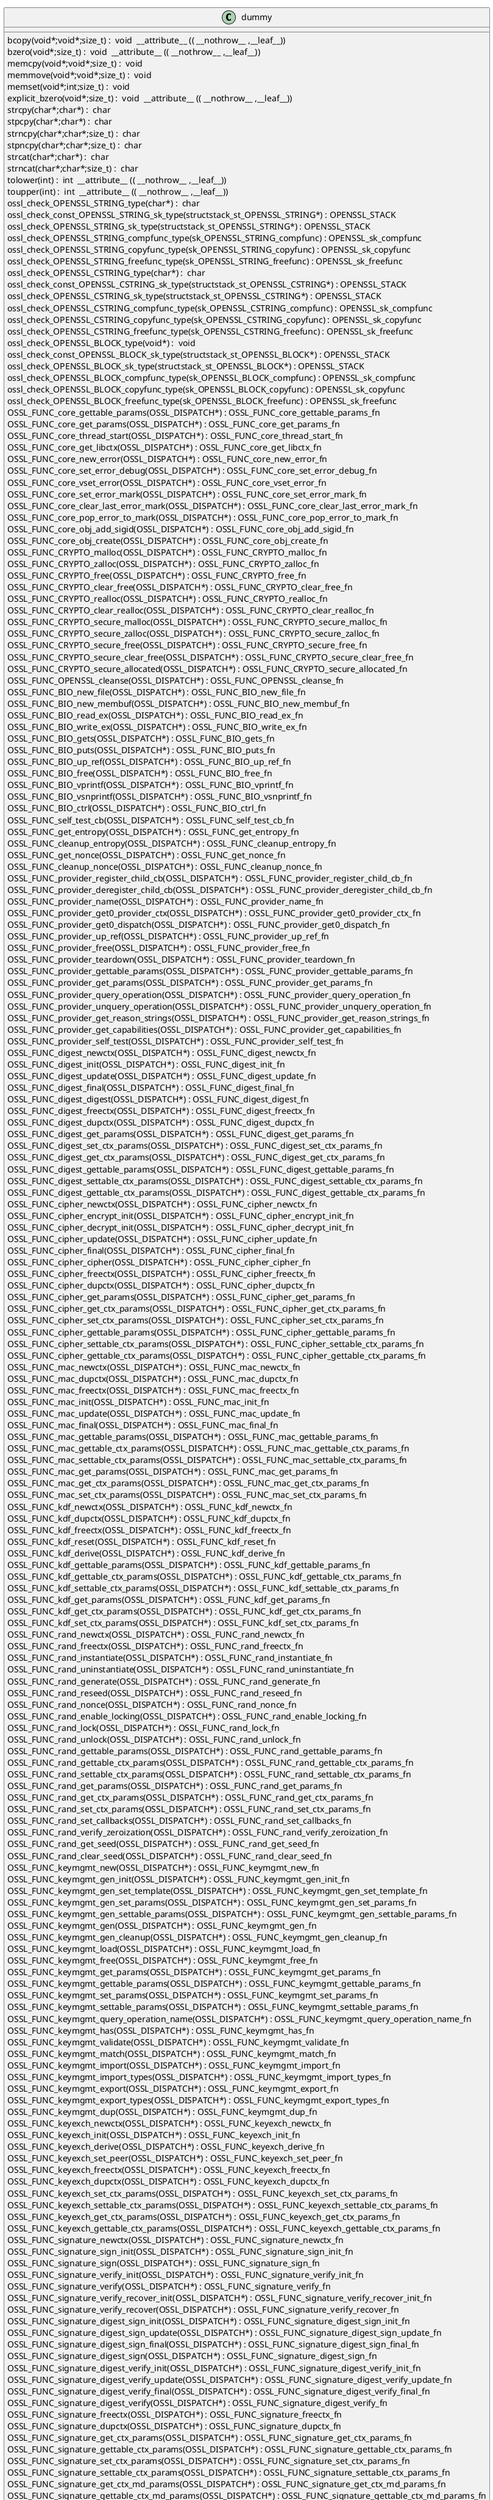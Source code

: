 @startuml
!pragma layout smetana
class dummy {
bcopy(void*;void*;size_t) :  void  __attribute__ (( __nothrow__ ,__leaf__)) [[[./../../../.././qc/providers/implementations/storemgmt/file_store.c.html#298]]]
bzero(void*;size_t) :  void  __attribute__ (( __nothrow__ ,__leaf__)) [[[./../../../.././qc/providers/implementations/storemgmt/file_store.c.html#305]]]
memcpy(void*;void*;size_t) :  void  [[[./../../../.././qc/providers/implementations/storemgmt/file_store.c.html#346]]]
memmove(void*;void*;size_t) :  void  [[[./../../../.././qc/providers/implementations/storemgmt/file_store.c.html#354]]]
memset(void*;int;size_t) :  void  [[[./../../../.././qc/providers/implementations/storemgmt/file_store.c.html#361]]]
explicit_bzero(void*;size_t) :  void  __attribute__ (( __nothrow__ ,__leaf__)) [[[./../../../.././qc/providers/implementations/storemgmt/file_store.c.html#374]]]
strcpy(char*;char*) :  char  [[[./../../../.././qc/providers/implementations/storemgmt/file_store.c.html#381]]]
stpcpy(char*;char*) :  char  [[[./../../../.././qc/providers/implementations/storemgmt/file_store.c.html#388]]]
strncpy(char*;char*;size_t) :  char  [[[./../../../.././qc/providers/implementations/storemgmt/file_store.c.html#396]]]
stpncpy(char*;char*;size_t) :  char  [[[./../../../.././qc/providers/implementations/storemgmt/file_store.c.html#406]]]
strcat(char*;char*) :  char  [[[./../../../.././qc/providers/implementations/storemgmt/file_store.c.html#413]]]
strncat(char*;char*;size_t) :  char  [[[./../../../.././qc/providers/implementations/storemgmt/file_store.c.html#420]]]
tolower(int) :  int  __attribute__ (( __nothrow__ ,__leaf__)) [[[./../../../.././qc/providers/implementations/storemgmt/file_store.c.html#857]]]
toupper(int) :  int  __attribute__ (( __nothrow__ ,__leaf__)) [[[./../../../.././qc/providers/implementations/storemgmt/file_store.c.html#863]]]
ossl_check_OPENSSL_STRING_type(char*) :  char  [[[./../../../.././qc/providers/implementations/storemgmt/file_store.c.html#1174]]]
ossl_check_const_OPENSSL_STRING_sk_type(structstack_st_OPENSSL_STRING*) : OPENSSL_STACK [[[./../../../.././qc/providers/implementations/storemgmt/file_store.c.html#1174]]]
ossl_check_OPENSSL_STRING_sk_type(structstack_st_OPENSSL_STRING*) : OPENSSL_STACK [[[./../../../.././qc/providers/implementations/storemgmt/file_store.c.html#1174]]]
ossl_check_OPENSSL_STRING_compfunc_type(sk_OPENSSL_STRING_compfunc) : OPENSSL_sk_compfunc [[[./../../../.././qc/providers/implementations/storemgmt/file_store.c.html#1174]]]
ossl_check_OPENSSL_STRING_copyfunc_type(sk_OPENSSL_STRING_copyfunc) : OPENSSL_sk_copyfunc [[[./../../../.././qc/providers/implementations/storemgmt/file_store.c.html#1174]]]
ossl_check_OPENSSL_STRING_freefunc_type(sk_OPENSSL_STRING_freefunc) : OPENSSL_sk_freefunc [[[./../../../.././qc/providers/implementations/storemgmt/file_store.c.html#1174]]]
ossl_check_OPENSSL_CSTRING_type(char*) :  char  [[[./../../../.././qc/providers/implementations/storemgmt/file_store.c.html#1176]]]
ossl_check_const_OPENSSL_CSTRING_sk_type(structstack_st_OPENSSL_CSTRING*) : OPENSSL_STACK [[[./../../../.././qc/providers/implementations/storemgmt/file_store.c.html#1176]]]
ossl_check_OPENSSL_CSTRING_sk_type(structstack_st_OPENSSL_CSTRING*) : OPENSSL_STACK [[[./../../../.././qc/providers/implementations/storemgmt/file_store.c.html#1176]]]
ossl_check_OPENSSL_CSTRING_compfunc_type(sk_OPENSSL_CSTRING_compfunc) : OPENSSL_sk_compfunc [[[./../../../.././qc/providers/implementations/storemgmt/file_store.c.html#1176]]]
ossl_check_OPENSSL_CSTRING_copyfunc_type(sk_OPENSSL_CSTRING_copyfunc) : OPENSSL_sk_copyfunc [[[./../../../.././qc/providers/implementations/storemgmt/file_store.c.html#1176]]]
ossl_check_OPENSSL_CSTRING_freefunc_type(sk_OPENSSL_CSTRING_freefunc) : OPENSSL_sk_freefunc [[[./../../../.././qc/providers/implementations/storemgmt/file_store.c.html#1176]]]
ossl_check_OPENSSL_BLOCK_type(void*) :  void  [[[./../../../.././qc/providers/implementations/storemgmt/file_store.c.html#1179]]]
ossl_check_const_OPENSSL_BLOCK_sk_type(structstack_st_OPENSSL_BLOCK*) : OPENSSL_STACK [[[./../../../.././qc/providers/implementations/storemgmt/file_store.c.html#1179]]]
ossl_check_OPENSSL_BLOCK_sk_type(structstack_st_OPENSSL_BLOCK*) : OPENSSL_STACK [[[./../../../.././qc/providers/implementations/storemgmt/file_store.c.html#1179]]]
ossl_check_OPENSSL_BLOCK_compfunc_type(sk_OPENSSL_BLOCK_compfunc) : OPENSSL_sk_compfunc [[[./../../../.././qc/providers/implementations/storemgmt/file_store.c.html#1179]]]
ossl_check_OPENSSL_BLOCK_copyfunc_type(sk_OPENSSL_BLOCK_copyfunc) : OPENSSL_sk_copyfunc [[[./../../../.././qc/providers/implementations/storemgmt/file_store.c.html#1179]]]
ossl_check_OPENSSL_BLOCK_freefunc_type(sk_OPENSSL_BLOCK_freefunc) : OPENSSL_sk_freefunc [[[./../../../.././qc/providers/implementations/storemgmt/file_store.c.html#1179]]]
OSSL_FUNC_core_gettable_params(OSSL_DISPATCH*) : OSSL_FUNC_core_gettable_params_fn [[[./../../../.././qc/providers/implementations/storemgmt/file_store.c.html#1437]]]
OSSL_FUNC_core_get_params(OSSL_DISPATCH*) : OSSL_FUNC_core_get_params_fn [[[./../../../.././qc/providers/implementations/storemgmt/file_store.c.html#1440]]]
OSSL_FUNC_core_thread_start(OSSL_DISPATCH*) : OSSL_FUNC_core_thread_start_fn [[[./../../../.././qc/providers/implementations/storemgmt/file_store.c.html#1443]]]
OSSL_FUNC_core_get_libctx(OSSL_DISPATCH*) : OSSL_FUNC_core_get_libctx_fn [[[./../../../.././qc/providers/implementations/storemgmt/file_store.c.html#1447]]]
OSSL_FUNC_core_new_error(OSSL_DISPATCH*) : OSSL_FUNC_core_new_error_fn [[[./../../../.././qc/providers/implementations/storemgmt/file_store.c.html#1450]]]
OSSL_FUNC_core_set_error_debug(OSSL_DISPATCH*) : OSSL_FUNC_core_set_error_debug_fn [[[./../../../.././qc/providers/implementations/storemgmt/file_store.c.html#1452]]]
OSSL_FUNC_core_vset_error(OSSL_DISPATCH*) : OSSL_FUNC_core_vset_error_fn [[[./../../../.././qc/providers/implementations/storemgmt/file_store.c.html#1456]]]
OSSL_FUNC_core_set_error_mark(OSSL_DISPATCH*) : OSSL_FUNC_core_set_error_mark_fn [[[./../../../.././qc/providers/implementations/storemgmt/file_store.c.html#1460]]]
OSSL_FUNC_core_clear_last_error_mark(OSSL_DISPATCH*) : OSSL_FUNC_core_clear_last_error_mark_fn [[[./../../../.././qc/providers/implementations/storemgmt/file_store.c.html#1462]]]
OSSL_FUNC_core_pop_error_to_mark(OSSL_DISPATCH*) : OSSL_FUNC_core_pop_error_to_mark_fn [[[./../../../.././qc/providers/implementations/storemgmt/file_store.c.html#1465]]]
OSSL_FUNC_core_obj_add_sigid(OSSL_DISPATCH*) : OSSL_FUNC_core_obj_add_sigid_fn [[[./../../../.././qc/providers/implementations/storemgmt/file_store.c.html#1473]]]
OSSL_FUNC_core_obj_create(OSSL_DISPATCH*) : OSSL_FUNC_core_obj_create_fn [[[./../../../.././qc/providers/implementations/storemgmt/file_store.c.html#1476]]]
OSSL_FUNC_CRYPTO_malloc(OSSL_DISPATCH*) : OSSL_FUNC_CRYPTO_malloc_fn [[[./../../../.././qc/providers/implementations/storemgmt/file_store.c.html#1482]]]
OSSL_FUNC_CRYPTO_zalloc(OSSL_DISPATCH*) : OSSL_FUNC_CRYPTO_zalloc_fn [[[./../../../.././qc/providers/implementations/storemgmt/file_store.c.html#1485]]]
OSSL_FUNC_CRYPTO_free(OSSL_DISPATCH*) : OSSL_FUNC_CRYPTO_free_fn [[[./../../../.././qc/providers/implementations/storemgmt/file_store.c.html#1488]]]
OSSL_FUNC_CRYPTO_clear_free(OSSL_DISPATCH*) : OSSL_FUNC_CRYPTO_clear_free_fn [[[./../../../.././qc/providers/implementations/storemgmt/file_store.c.html#1491]]]
OSSL_FUNC_CRYPTO_realloc(OSSL_DISPATCH*) : OSSL_FUNC_CRYPTO_realloc_fn [[[./../../../.././qc/providers/implementations/storemgmt/file_store.c.html#1494]]]
OSSL_FUNC_CRYPTO_clear_realloc(OSSL_DISPATCH*) : OSSL_FUNC_CRYPTO_clear_realloc_fn [[[./../../../.././qc/providers/implementations/storemgmt/file_store.c.html#1497]]]
OSSL_FUNC_CRYPTO_secure_malloc(OSSL_DISPATCH*) : OSSL_FUNC_CRYPTO_secure_malloc_fn [[[./../../../.././qc/providers/implementations/storemgmt/file_store.c.html#1501]]]
OSSL_FUNC_CRYPTO_secure_zalloc(OSSL_DISPATCH*) : OSSL_FUNC_CRYPTO_secure_zalloc_fn [[[./../../../.././qc/providers/implementations/storemgmt/file_store.c.html#1504]]]
OSSL_FUNC_CRYPTO_secure_free(OSSL_DISPATCH*) : OSSL_FUNC_CRYPTO_secure_free_fn [[[./../../../.././qc/providers/implementations/storemgmt/file_store.c.html#1507]]]
OSSL_FUNC_CRYPTO_secure_clear_free(OSSL_DISPATCH*) : OSSL_FUNC_CRYPTO_secure_clear_free_fn [[[./../../../.././qc/providers/implementations/storemgmt/file_store.c.html#1510]]]
OSSL_FUNC_CRYPTO_secure_allocated(OSSL_DISPATCH*) : OSSL_FUNC_CRYPTO_secure_allocated_fn [[[./../../../.././qc/providers/implementations/storemgmt/file_store.c.html#1514]]]
OSSL_FUNC_OPENSSL_cleanse(OSSL_DISPATCH*) : OSSL_FUNC_OPENSSL_cleanse_fn [[[./../../../.././qc/providers/implementations/storemgmt/file_store.c.html#1517]]]
OSSL_FUNC_BIO_new_file(OSSL_DISPATCH*) : OSSL_FUNC_BIO_new_file_fn [[[./../../../.././qc/providers/implementations/storemgmt/file_store.c.html#1519]]]
OSSL_FUNC_BIO_new_membuf(OSSL_DISPATCH*) : OSSL_FUNC_BIO_new_membuf_fn [[[./../../../.././qc/providers/implementations/storemgmt/file_store.c.html#1521]]]
OSSL_FUNC_BIO_read_ex(OSSL_DISPATCH*) : OSSL_FUNC_BIO_read_ex_fn [[[./../../../.././qc/providers/implementations/storemgmt/file_store.c.html#1522]]]
OSSL_FUNC_BIO_write_ex(OSSL_DISPATCH*) : OSSL_FUNC_BIO_write_ex_fn [[[./../../../.././qc/providers/implementations/storemgmt/file_store.c.html#1524]]]
OSSL_FUNC_BIO_gets(OSSL_DISPATCH*) : OSSL_FUNC_BIO_gets_fn [[[./../../../.././qc/providers/implementations/storemgmt/file_store.c.html#1526]]]
OSSL_FUNC_BIO_puts(OSSL_DISPATCH*) : OSSL_FUNC_BIO_puts_fn [[[./../../../.././qc/providers/implementations/storemgmt/file_store.c.html#1527]]]
OSSL_FUNC_BIO_up_ref(OSSL_DISPATCH*) : OSSL_FUNC_BIO_up_ref_fn [[[./../../../.././qc/providers/implementations/storemgmt/file_store.c.html#1528]]]
OSSL_FUNC_BIO_free(OSSL_DISPATCH*) : OSSL_FUNC_BIO_free_fn [[[./../../../.././qc/providers/implementations/storemgmt/file_store.c.html#1529]]]
OSSL_FUNC_BIO_vprintf(OSSL_DISPATCH*) : OSSL_FUNC_BIO_vprintf_fn [[[./../../../.././qc/providers/implementations/storemgmt/file_store.c.html#1530]]]
OSSL_FUNC_BIO_vsnprintf(OSSL_DISPATCH*) : OSSL_FUNC_BIO_vsnprintf_fn [[[./../../../.././qc/providers/implementations/storemgmt/file_store.c.html#1532]]]
OSSL_FUNC_BIO_ctrl(OSSL_DISPATCH*) : OSSL_FUNC_BIO_ctrl_fn [[[./../../../.././qc/providers/implementations/storemgmt/file_store.c.html#1534]]]
OSSL_FUNC_self_test_cb(OSSL_DISPATCH*) : OSSL_FUNC_self_test_cb_fn [[[./../../../.././qc/providers/implementations/storemgmt/file_store.c.html#1538]]]
OSSL_FUNC_get_entropy(OSSL_DISPATCH*) : OSSL_FUNC_get_entropy_fn [[[./../../../.././qc/providers/implementations/storemgmt/file_store.c.html#1546]]]
OSSL_FUNC_cleanup_entropy(OSSL_DISPATCH*) : OSSL_FUNC_cleanup_entropy_fn [[[./../../../.././qc/providers/implementations/storemgmt/file_store.c.html#1549]]]
OSSL_FUNC_get_nonce(OSSL_DISPATCH*) : OSSL_FUNC_get_nonce_fn [[[./../../../.././qc/providers/implementations/storemgmt/file_store.c.html#1551]]]
OSSL_FUNC_cleanup_nonce(OSSL_DISPATCH*) : OSSL_FUNC_cleanup_nonce_fn [[[./../../../.././qc/providers/implementations/storemgmt/file_store.c.html#1555]]]
OSSL_FUNC_provider_register_child_cb(OSSL_DISPATCH*) : OSSL_FUNC_provider_register_child_cb_fn [[[./../../../.././qc/providers/implementations/storemgmt/file_store.c.html#1557]]]
OSSL_FUNC_provider_deregister_child_cb(OSSL_DISPATCH*) : OSSL_FUNC_provider_deregister_child_cb_fn [[[./../../../.././qc/providers/implementations/storemgmt/file_store.c.html#1563]]]
OSSL_FUNC_provider_name(OSSL_DISPATCH*) : OSSL_FUNC_provider_name_fn [[[./../../../.././qc/providers/implementations/storemgmt/file_store.c.html#1565]]]
OSSL_FUNC_provider_get0_provider_ctx(OSSL_DISPATCH*) : OSSL_FUNC_provider_get0_provider_ctx_fn [[[./../../../.././qc/providers/implementations/storemgmt/file_store.c.html#1567]]]
OSSL_FUNC_provider_get0_dispatch(OSSL_DISPATCH*) : OSSL_FUNC_provider_get0_dispatch_fn [[[./../../../.././qc/providers/implementations/storemgmt/file_store.c.html#1569]]]
OSSL_FUNC_provider_up_ref(OSSL_DISPATCH*) : OSSL_FUNC_provider_up_ref_fn [[[./../../../.././qc/providers/implementations/storemgmt/file_store.c.html#1571]]]
OSSL_FUNC_provider_free(OSSL_DISPATCH*) : OSSL_FUNC_provider_free_fn [[[./../../../.././qc/providers/implementations/storemgmt/file_store.c.html#1573]]]
OSSL_FUNC_provider_teardown(OSSL_DISPATCH*) : OSSL_FUNC_provider_teardown_fn [[[./../../../.././qc/providers/implementations/storemgmt/file_store.c.html#1578]]]
OSSL_FUNC_provider_gettable_params(OSSL_DISPATCH*) : OSSL_FUNC_provider_gettable_params_fn [[[./../../../.././qc/providers/implementations/storemgmt/file_store.c.html#1580]]]
OSSL_FUNC_provider_get_params(OSSL_DISPATCH*) : OSSL_FUNC_provider_get_params_fn [[[./../../../.././qc/providers/implementations/storemgmt/file_store.c.html#1583]]]
OSSL_FUNC_provider_query_operation(OSSL_DISPATCH*) : OSSL_FUNC_provider_query_operation_fn [[[./../../../.././qc/providers/implementations/storemgmt/file_store.c.html#1586]]]
OSSL_FUNC_provider_unquery_operation(OSSL_DISPATCH*) : OSSL_FUNC_provider_unquery_operation_fn [[[./../../../.././qc/providers/implementations/storemgmt/file_store.c.html#1589]]]
OSSL_FUNC_provider_get_reason_strings(OSSL_DISPATCH*) : OSSL_FUNC_provider_get_reason_strings_fn [[[./../../../.././qc/providers/implementations/storemgmt/file_store.c.html#1592]]]
OSSL_FUNC_provider_get_capabilities(OSSL_DISPATCH*) : OSSL_FUNC_provider_get_capabilities_fn [[[./../../../.././qc/providers/implementations/storemgmt/file_store.c.html#1595]]]
OSSL_FUNC_provider_self_test(OSSL_DISPATCH*) : OSSL_FUNC_provider_self_test_fn [[[./../../../.././qc/providers/implementations/storemgmt/file_store.c.html#1598]]]
OSSL_FUNC_digest_newctx(OSSL_DISPATCH*) : OSSL_FUNC_digest_newctx_fn [[[./../../../.././qc/providers/implementations/storemgmt/file_store.c.html#1600]]]
OSSL_FUNC_digest_init(OSSL_DISPATCH*) : OSSL_FUNC_digest_init_fn [[[./../../../.././qc/providers/implementations/storemgmt/file_store.c.html#1601]]]
OSSL_FUNC_digest_update(OSSL_DISPATCH*) : OSSL_FUNC_digest_update_fn [[[./../../../.././qc/providers/implementations/storemgmt/file_store.c.html#1602]]]
OSSL_FUNC_digest_final(OSSL_DISPATCH*) : OSSL_FUNC_digest_final_fn [[[./../../../.././qc/providers/implementations/storemgmt/file_store.c.html#1604]]]
OSSL_FUNC_digest_digest(OSSL_DISPATCH*) : OSSL_FUNC_digest_digest_fn [[[./../../../.././qc/providers/implementations/storemgmt/file_store.c.html#1607]]]
OSSL_FUNC_digest_freectx(OSSL_DISPATCH*) : OSSL_FUNC_digest_freectx_fn [[[./../../../.././qc/providers/implementations/storemgmt/file_store.c.html#1611]]]
OSSL_FUNC_digest_dupctx(OSSL_DISPATCH*) : OSSL_FUNC_digest_dupctx_fn [[[./../../../.././qc/providers/implementations/storemgmt/file_store.c.html#1612]]]
OSSL_FUNC_digest_get_params(OSSL_DISPATCH*) : OSSL_FUNC_digest_get_params_fn [[[./../../../.././qc/providers/implementations/storemgmt/file_store.c.html#1614]]]
OSSL_FUNC_digest_set_ctx_params(OSSL_DISPATCH*) : OSSL_FUNC_digest_set_ctx_params_fn [[[./../../../.././qc/providers/implementations/storemgmt/file_store.c.html#1615]]]
OSSL_FUNC_digest_get_ctx_params(OSSL_DISPATCH*) : OSSL_FUNC_digest_get_ctx_params_fn [[[./../../../.././qc/providers/implementations/storemgmt/file_store.c.html#1617]]]
OSSL_FUNC_digest_gettable_params(OSSL_DISPATCH*) : OSSL_FUNC_digest_gettable_params_fn [[[./../../../.././qc/providers/implementations/storemgmt/file_store.c.html#1619]]]
OSSL_FUNC_digest_settable_ctx_params(OSSL_DISPATCH*) : OSSL_FUNC_digest_settable_ctx_params_fn [[[./../../../.././qc/providers/implementations/storemgmt/file_store.c.html#1621]]]
OSSL_FUNC_digest_gettable_ctx_params(OSSL_DISPATCH*) : OSSL_FUNC_digest_gettable_ctx_params_fn [[[./../../../.././qc/providers/implementations/storemgmt/file_store.c.html#1623]]]
OSSL_FUNC_cipher_newctx(OSSL_DISPATCH*) : OSSL_FUNC_cipher_newctx_fn [[[./../../../.././qc/providers/implementations/storemgmt/file_store.c.html#1625]]]
OSSL_FUNC_cipher_encrypt_init(OSSL_DISPATCH*) : OSSL_FUNC_cipher_encrypt_init_fn [[[./../../../.././qc/providers/implementations/storemgmt/file_store.c.html#1626]]]
OSSL_FUNC_cipher_decrypt_init(OSSL_DISPATCH*) : OSSL_FUNC_cipher_decrypt_init_fn [[[./../../../.././qc/providers/implementations/storemgmt/file_store.c.html#1632]]]
OSSL_FUNC_cipher_update(OSSL_DISPATCH*) : OSSL_FUNC_cipher_update_fn [[[./../../../.././qc/providers/implementations/storemgmt/file_store.c.html#1638]]]
OSSL_FUNC_cipher_final(OSSL_DISPATCH*) : OSSL_FUNC_cipher_final_fn [[[./../../../.././qc/providers/implementations/storemgmt/file_store.c.html#1642]]]
OSSL_FUNC_cipher_cipher(OSSL_DISPATCH*) : OSSL_FUNC_cipher_cipher_fn [[[./../../../.././qc/providers/implementations/storemgmt/file_store.c.html#1645]]]
OSSL_FUNC_cipher_freectx(OSSL_DISPATCH*) : OSSL_FUNC_cipher_freectx_fn [[[./../../../.././qc/providers/implementations/storemgmt/file_store.c.html#1649]]]
OSSL_FUNC_cipher_dupctx(OSSL_DISPATCH*) : OSSL_FUNC_cipher_dupctx_fn [[[./../../../.././qc/providers/implementations/storemgmt/file_store.c.html#1650]]]
OSSL_FUNC_cipher_get_params(OSSL_DISPATCH*) : OSSL_FUNC_cipher_get_params_fn [[[./../../../.././qc/providers/implementations/storemgmt/file_store.c.html#1651]]]
OSSL_FUNC_cipher_get_ctx_params(OSSL_DISPATCH*) : OSSL_FUNC_cipher_get_ctx_params_fn [[[./../../../.././qc/providers/implementations/storemgmt/file_store.c.html#1652]]]
OSSL_FUNC_cipher_set_ctx_params(OSSL_DISPATCH*) : OSSL_FUNC_cipher_set_ctx_params_fn [[[./../../../.././qc/providers/implementations/storemgmt/file_store.c.html#1654]]]
OSSL_FUNC_cipher_gettable_params(OSSL_DISPATCH*) : OSSL_FUNC_cipher_gettable_params_fn [[[./../../../.././qc/providers/implementations/storemgmt/file_store.c.html#1656]]]
OSSL_FUNC_cipher_settable_ctx_params(OSSL_DISPATCH*) : OSSL_FUNC_cipher_settable_ctx_params_fn [[[./../../../.././qc/providers/implementations/storemgmt/file_store.c.html#1658]]]
OSSL_FUNC_cipher_gettable_ctx_params(OSSL_DISPATCH*) : OSSL_FUNC_cipher_gettable_ctx_params_fn [[[./../../../.././qc/providers/implementations/storemgmt/file_store.c.html#1660]]]
OSSL_FUNC_mac_newctx(OSSL_DISPATCH*) : OSSL_FUNC_mac_newctx_fn [[[./../../../.././qc/providers/implementations/storemgmt/file_store.c.html#1662]]]
OSSL_FUNC_mac_dupctx(OSSL_DISPATCH*) : OSSL_FUNC_mac_dupctx_fn [[[./../../../.././qc/providers/implementations/storemgmt/file_store.c.html#1663]]]
OSSL_FUNC_mac_freectx(OSSL_DISPATCH*) : OSSL_FUNC_mac_freectx_fn [[[./../../../.././qc/providers/implementations/storemgmt/file_store.c.html#1664]]]
OSSL_FUNC_mac_init(OSSL_DISPATCH*) : OSSL_FUNC_mac_init_fn [[[./../../../.././qc/providers/implementations/storemgmt/file_store.c.html#1665]]]
OSSL_FUNC_mac_update(OSSL_DISPATCH*) : OSSL_FUNC_mac_update_fn [[[./../../../.././qc/providers/implementations/storemgmt/file_store.c.html#1667]]]
OSSL_FUNC_mac_final(OSSL_DISPATCH*) : OSSL_FUNC_mac_final_fn [[[./../../../.././qc/providers/implementations/storemgmt/file_store.c.html#1669]]]
OSSL_FUNC_mac_gettable_params(OSSL_DISPATCH*) : OSSL_FUNC_mac_gettable_params_fn [[[./../../../.././qc/providers/implementations/storemgmt/file_store.c.html#1672]]]
OSSL_FUNC_mac_gettable_ctx_params(OSSL_DISPATCH*) : OSSL_FUNC_mac_gettable_ctx_params_fn [[[./../../../.././qc/providers/implementations/storemgmt/file_store.c.html#1673]]]
OSSL_FUNC_mac_settable_ctx_params(OSSL_DISPATCH*) : OSSL_FUNC_mac_settable_ctx_params_fn [[[./../../../.././qc/providers/implementations/storemgmt/file_store.c.html#1675]]]
OSSL_FUNC_mac_get_params(OSSL_DISPATCH*) : OSSL_FUNC_mac_get_params_fn [[[./../../../.././qc/providers/implementations/storemgmt/file_store.c.html#1677]]]
OSSL_FUNC_mac_get_ctx_params(OSSL_DISPATCH*) : OSSL_FUNC_mac_get_ctx_params_fn [[[./../../../.././qc/providers/implementations/storemgmt/file_store.c.html#1678]]]
OSSL_FUNC_mac_set_ctx_params(OSSL_DISPATCH*) : OSSL_FUNC_mac_set_ctx_params_fn [[[./../../../.././qc/providers/implementations/storemgmt/file_store.c.html#1680]]]
OSSL_FUNC_kdf_newctx(OSSL_DISPATCH*) : OSSL_FUNC_kdf_newctx_fn [[[./../../../.././qc/providers/implementations/storemgmt/file_store.c.html#1682]]]
OSSL_FUNC_kdf_dupctx(OSSL_DISPATCH*) : OSSL_FUNC_kdf_dupctx_fn [[[./../../../.././qc/providers/implementations/storemgmt/file_store.c.html#1683]]]
OSSL_FUNC_kdf_freectx(OSSL_DISPATCH*) : OSSL_FUNC_kdf_freectx_fn [[[./../../../.././qc/providers/implementations/storemgmt/file_store.c.html#1684]]]
OSSL_FUNC_kdf_reset(OSSL_DISPATCH*) : OSSL_FUNC_kdf_reset_fn [[[./../../../.././qc/providers/implementations/storemgmt/file_store.c.html#1685]]]
OSSL_FUNC_kdf_derive(OSSL_DISPATCH*) : OSSL_FUNC_kdf_derive_fn [[[./../../../.././qc/providers/implementations/storemgmt/file_store.c.html#1686]]]
OSSL_FUNC_kdf_gettable_params(OSSL_DISPATCH*) : OSSL_FUNC_kdf_gettable_params_fn [[[./../../../.././qc/providers/implementations/storemgmt/file_store.c.html#1688]]]
OSSL_FUNC_kdf_gettable_ctx_params(OSSL_DISPATCH*) : OSSL_FUNC_kdf_gettable_ctx_params_fn [[[./../../../.././qc/providers/implementations/storemgmt/file_store.c.html#1689]]]
OSSL_FUNC_kdf_settable_ctx_params(OSSL_DISPATCH*) : OSSL_FUNC_kdf_settable_ctx_params_fn [[[./../../../.././qc/providers/implementations/storemgmt/file_store.c.html#1691]]]
OSSL_FUNC_kdf_get_params(OSSL_DISPATCH*) : OSSL_FUNC_kdf_get_params_fn [[[./../../../.././qc/providers/implementations/storemgmt/file_store.c.html#1693]]]
OSSL_FUNC_kdf_get_ctx_params(OSSL_DISPATCH*) : OSSL_FUNC_kdf_get_ctx_params_fn [[[./../../../.././qc/providers/implementations/storemgmt/file_store.c.html#1694]]]
OSSL_FUNC_kdf_set_ctx_params(OSSL_DISPATCH*) : OSSL_FUNC_kdf_set_ctx_params_fn [[[./../../../.././qc/providers/implementations/storemgmt/file_store.c.html#1696]]]
OSSL_FUNC_rand_newctx(OSSL_DISPATCH*) : OSSL_FUNC_rand_newctx_fn [[[./../../../.././qc/providers/implementations/storemgmt/file_store.c.html#1698]]]
OSSL_FUNC_rand_freectx(OSSL_DISPATCH*) : OSSL_FUNC_rand_freectx_fn [[[./../../../.././qc/providers/implementations/storemgmt/file_store.c.html#1701]]]
OSSL_FUNC_rand_instantiate(OSSL_DISPATCH*) : OSSL_FUNC_rand_instantiate_fn [[[./../../../.././qc/providers/implementations/storemgmt/file_store.c.html#1702]]]
OSSL_FUNC_rand_uninstantiate(OSSL_DISPATCH*) : OSSL_FUNC_rand_uninstantiate_fn [[[./../../../.././qc/providers/implementations/storemgmt/file_store.c.html#1707]]]
OSSL_FUNC_rand_generate(OSSL_DISPATCH*) : OSSL_FUNC_rand_generate_fn [[[./../../../.././qc/providers/implementations/storemgmt/file_store.c.html#1708]]]
OSSL_FUNC_rand_reseed(OSSL_DISPATCH*) : OSSL_FUNC_rand_reseed_fn [[[./../../../.././qc/providers/implementations/storemgmt/file_store.c.html#1712]]]
OSSL_FUNC_rand_nonce(OSSL_DISPATCH*) : OSSL_FUNC_rand_nonce_fn [[[./../../../.././qc/providers/implementations/storemgmt/file_store.c.html#1716]]]
OSSL_FUNC_rand_enable_locking(OSSL_DISPATCH*) : OSSL_FUNC_rand_enable_locking_fn [[[./../../../.././qc/providers/implementations/storemgmt/file_store.c.html#1719]]]
OSSL_FUNC_rand_lock(OSSL_DISPATCH*) : OSSL_FUNC_rand_lock_fn [[[./../../../.././qc/providers/implementations/storemgmt/file_store.c.html#1720]]]
OSSL_FUNC_rand_unlock(OSSL_DISPATCH*) : OSSL_FUNC_rand_unlock_fn [[[./../../../.././qc/providers/implementations/storemgmt/file_store.c.html#1721]]]
OSSL_FUNC_rand_gettable_params(OSSL_DISPATCH*) : OSSL_FUNC_rand_gettable_params_fn [[[./../../../.././qc/providers/implementations/storemgmt/file_store.c.html#1722]]]
OSSL_FUNC_rand_gettable_ctx_params(OSSL_DISPATCH*) : OSSL_FUNC_rand_gettable_ctx_params_fn [[[./../../../.././qc/providers/implementations/storemgmt/file_store.c.html#1723]]]
OSSL_FUNC_rand_settable_ctx_params(OSSL_DISPATCH*) : OSSL_FUNC_rand_settable_ctx_params_fn [[[./../../../.././qc/providers/implementations/storemgmt/file_store.c.html#1725]]]
OSSL_FUNC_rand_get_params(OSSL_DISPATCH*) : OSSL_FUNC_rand_get_params_fn [[[./../../../.././qc/providers/implementations/storemgmt/file_store.c.html#1727]]]
OSSL_FUNC_rand_get_ctx_params(OSSL_DISPATCH*) : OSSL_FUNC_rand_get_ctx_params_fn [[[./../../../.././qc/providers/implementations/storemgmt/file_store.c.html#1728]]]
OSSL_FUNC_rand_set_ctx_params(OSSL_DISPATCH*) : OSSL_FUNC_rand_set_ctx_params_fn [[[./../../../.././qc/providers/implementations/storemgmt/file_store.c.html#1730]]]
OSSL_FUNC_rand_set_callbacks(OSSL_DISPATCH*) : OSSL_FUNC_rand_set_callbacks_fn [[[./../../../.././qc/providers/implementations/storemgmt/file_store.c.html#1732]]]
OSSL_FUNC_rand_verify_zeroization(OSSL_DISPATCH*) : OSSL_FUNC_rand_verify_zeroization_fn [[[./../../../.././qc/providers/implementations/storemgmt/file_store.c.html#1737]]]
OSSL_FUNC_rand_get_seed(OSSL_DISPATCH*) : OSSL_FUNC_rand_get_seed_fn [[[./../../../.././qc/providers/implementations/storemgmt/file_store.c.html#1739]]]
OSSL_FUNC_rand_clear_seed(OSSL_DISPATCH*) : OSSL_FUNC_rand_clear_seed_fn [[[./../../../.././qc/providers/implementations/storemgmt/file_store.c.html#1744]]]
OSSL_FUNC_keymgmt_new(OSSL_DISPATCH*) : OSSL_FUNC_keymgmt_new_fn [[[./../../../.././qc/providers/implementations/storemgmt/file_store.c.html#1746]]]
OSSL_FUNC_keymgmt_gen_init(OSSL_DISPATCH*) : OSSL_FUNC_keymgmt_gen_init_fn [[[./../../../.././qc/providers/implementations/storemgmt/file_store.c.html#1748]]]
OSSL_FUNC_keymgmt_gen_set_template(OSSL_DISPATCH*) : OSSL_FUNC_keymgmt_gen_set_template_fn [[[./../../../.././qc/providers/implementations/storemgmt/file_store.c.html#1750]]]
OSSL_FUNC_keymgmt_gen_set_params(OSSL_DISPATCH*) : OSSL_FUNC_keymgmt_gen_set_params_fn [[[./../../../.././qc/providers/implementations/storemgmt/file_store.c.html#1752]]]
OSSL_FUNC_keymgmt_gen_settable_params(OSSL_DISPATCH*) : OSSL_FUNC_keymgmt_gen_settable_params_fn [[[./../../../.././qc/providers/implementations/storemgmt/file_store.c.html#1754]]]
OSSL_FUNC_keymgmt_gen(OSSL_DISPATCH*) : OSSL_FUNC_keymgmt_gen_fn [[[./../../../.././qc/providers/implementations/storemgmt/file_store.c.html#1757]]]
OSSL_FUNC_keymgmt_gen_cleanup(OSSL_DISPATCH*) : OSSL_FUNC_keymgmt_gen_cleanup_fn [[[./../../../.././qc/providers/implementations/storemgmt/file_store.c.html#1759]]]
OSSL_FUNC_keymgmt_load(OSSL_DISPATCH*) : OSSL_FUNC_keymgmt_load_fn [[[./../../../.././qc/providers/implementations/storemgmt/file_store.c.html#1763]]]
OSSL_FUNC_keymgmt_free(OSSL_DISPATCH*) : OSSL_FUNC_keymgmt_free_fn [[[./../../../.././qc/providers/implementations/storemgmt/file_store.c.html#1768]]]
OSSL_FUNC_keymgmt_get_params(OSSL_DISPATCH*) : OSSL_FUNC_keymgmt_get_params_fn [[[./../../../.././qc/providers/implementations/storemgmt/file_store.c.html#1773]]]
OSSL_FUNC_keymgmt_gettable_params(OSSL_DISPATCH*) : OSSL_FUNC_keymgmt_gettable_params_fn [[[./../../../.././qc/providers/implementations/storemgmt/file_store.c.html#1775]]]
OSSL_FUNC_keymgmt_set_params(OSSL_DISPATCH*) : OSSL_FUNC_keymgmt_set_params_fn [[[./../../../.././qc/providers/implementations/storemgmt/file_store.c.html#1780]]]
OSSL_FUNC_keymgmt_settable_params(OSSL_DISPATCH*) : OSSL_FUNC_keymgmt_settable_params_fn [[[./../../../.././qc/providers/implementations/storemgmt/file_store.c.html#1782]]]
OSSL_FUNC_keymgmt_query_operation_name(OSSL_DISPATCH*) : OSSL_FUNC_keymgmt_query_operation_name_fn [[[./../../../.././qc/providers/implementations/storemgmt/file_store.c.html#1787]]]
OSSL_FUNC_keymgmt_has(OSSL_DISPATCH*) : OSSL_FUNC_keymgmt_has_fn [[[./../../../.././qc/providers/implementations/storemgmt/file_store.c.html#1792]]]
OSSL_FUNC_keymgmt_validate(OSSL_DISPATCH*) : OSSL_FUNC_keymgmt_validate_fn [[[./../../../.././qc/providers/implementations/storemgmt/file_store.c.html#1796]]]
OSSL_FUNC_keymgmt_match(OSSL_DISPATCH*) : OSSL_FUNC_keymgmt_match_fn [[[./../../../.././qc/providers/implementations/storemgmt/file_store.c.html#1801]]]
OSSL_FUNC_keymgmt_import(OSSL_DISPATCH*) : OSSL_FUNC_keymgmt_import_fn [[[./../../../.././qc/providers/implementations/storemgmt/file_store.c.html#1803]]]
OSSL_FUNC_keymgmt_import_types(OSSL_DISPATCH*) : OSSL_FUNC_keymgmt_import_types_fn [[[./../../../.././qc/providers/implementations/storemgmt/file_store.c.html#1805]]]
OSSL_FUNC_keymgmt_export(OSSL_DISPATCH*) : OSSL_FUNC_keymgmt_export_fn [[[./../../../.././qc/providers/implementations/storemgmt/file_store.c.html#1807]]]
OSSL_FUNC_keymgmt_export_types(OSSL_DISPATCH*) : OSSL_FUNC_keymgmt_export_types_fn [[[./../../../.././qc/providers/implementations/storemgmt/file_store.c.html#1810]]]
OSSL_FUNC_keymgmt_dup(OSSL_DISPATCH*) : OSSL_FUNC_keymgmt_dup_fn [[[./../../../.././qc/providers/implementations/storemgmt/file_store.c.html#1815]]]
OSSL_FUNC_keyexch_newctx(OSSL_DISPATCH*) : OSSL_FUNC_keyexch_newctx_fn [[[./../../../.././qc/providers/implementations/storemgmt/file_store.c.html#1817]]]
OSSL_FUNC_keyexch_init(OSSL_DISPATCH*) : OSSL_FUNC_keyexch_init_fn [[[./../../../.././qc/providers/implementations/storemgmt/file_store.c.html#1818]]]
OSSL_FUNC_keyexch_derive(OSSL_DISPATCH*) : OSSL_FUNC_keyexch_derive_fn [[[./../../../.././qc/providers/implementations/storemgmt/file_store.c.html#1820]]]
OSSL_FUNC_keyexch_set_peer(OSSL_DISPATCH*) : OSSL_FUNC_keyexch_set_peer_fn [[[./../../../.././qc/providers/implementations/storemgmt/file_store.c.html#1822]]]
OSSL_FUNC_keyexch_freectx(OSSL_DISPATCH*) : OSSL_FUNC_keyexch_freectx_fn [[[./../../../.././qc/providers/implementations/storemgmt/file_store.c.html#1823]]]
OSSL_FUNC_keyexch_dupctx(OSSL_DISPATCH*) : OSSL_FUNC_keyexch_dupctx_fn [[[./../../../.././qc/providers/implementations/storemgmt/file_store.c.html#1824]]]
OSSL_FUNC_keyexch_set_ctx_params(OSSL_DISPATCH*) : OSSL_FUNC_keyexch_set_ctx_params_fn [[[./../../../.././qc/providers/implementations/storemgmt/file_store.c.html#1825]]]
OSSL_FUNC_keyexch_settable_ctx_params(OSSL_DISPATCH*) : OSSL_FUNC_keyexch_settable_ctx_params_fn [[[./../../../.././qc/providers/implementations/storemgmt/file_store.c.html#1827]]]
OSSL_FUNC_keyexch_get_ctx_params(OSSL_DISPATCH*) : OSSL_FUNC_keyexch_get_ctx_params_fn [[[./../../../.././qc/providers/implementations/storemgmt/file_store.c.html#1829]]]
OSSL_FUNC_keyexch_gettable_ctx_params(OSSL_DISPATCH*) : OSSL_FUNC_keyexch_gettable_ctx_params_fn [[[./../../../.././qc/providers/implementations/storemgmt/file_store.c.html#1831]]]
OSSL_FUNC_signature_newctx(OSSL_DISPATCH*) : OSSL_FUNC_signature_newctx_fn [[[./../../../.././qc/providers/implementations/storemgmt/file_store.c.html#1833]]]
OSSL_FUNC_signature_sign_init(OSSL_DISPATCH*) : OSSL_FUNC_signature_sign_init_fn [[[./../../../.././qc/providers/implementations/storemgmt/file_store.c.html#1835]]]
OSSL_FUNC_signature_sign(OSSL_DISPATCH*) : OSSL_FUNC_signature_sign_fn [[[./../../../.././qc/providers/implementations/storemgmt/file_store.c.html#1837]]]
OSSL_FUNC_signature_verify_init(OSSL_DISPATCH*) : OSSL_FUNC_signature_verify_init_fn [[[./../../../.././qc/providers/implementations/storemgmt/file_store.c.html#1841]]]
OSSL_FUNC_signature_verify(OSSL_DISPATCH*) : OSSL_FUNC_signature_verify_fn [[[./../../../.././qc/providers/implementations/storemgmt/file_store.c.html#1843]]]
OSSL_FUNC_signature_verify_recover_init(OSSL_DISPATCH*) : OSSL_FUNC_signature_verify_recover_init_fn [[[./../../../.././qc/providers/implementations/storemgmt/file_store.c.html#1848]]]
OSSL_FUNC_signature_verify_recover(OSSL_DISPATCH*) : OSSL_FUNC_signature_verify_recover_fn [[[./../../../.././qc/providers/implementations/storemgmt/file_store.c.html#1850]]]
OSSL_FUNC_signature_digest_sign_init(OSSL_DISPATCH*) : OSSL_FUNC_signature_digest_sign_init_fn [[[./../../../.././qc/providers/implementations/storemgmt/file_store.c.html#1853]]]
OSSL_FUNC_signature_digest_sign_update(OSSL_DISPATCH*) : OSSL_FUNC_signature_digest_sign_update_fn [[[./../../../.././qc/providers/implementations/storemgmt/file_store.c.html#1856]]]
OSSL_FUNC_signature_digest_sign_final(OSSL_DISPATCH*) : OSSL_FUNC_signature_digest_sign_final_fn [[[./../../../.././qc/providers/implementations/storemgmt/file_store.c.html#1858]]]
OSSL_FUNC_signature_digest_sign(OSSL_DISPATCH*) : OSSL_FUNC_signature_digest_sign_fn [[[./../../../.././qc/providers/implementations/storemgmt/file_store.c.html#1861]]]
OSSL_FUNC_signature_digest_verify_init(OSSL_DISPATCH*) : OSSL_FUNC_signature_digest_verify_init_fn [[[./../../../.././qc/providers/implementations/storemgmt/file_store.c.html#1864]]]
OSSL_FUNC_signature_digest_verify_update(OSSL_DISPATCH*) : OSSL_FUNC_signature_digest_verify_update_fn [[[./../../../.././qc/providers/implementations/storemgmt/file_store.c.html#1867]]]
OSSL_FUNC_signature_digest_verify_final(OSSL_DISPATCH*) : OSSL_FUNC_signature_digest_verify_final_fn [[[./../../../.././qc/providers/implementations/storemgmt/file_store.c.html#1869]]]
OSSL_FUNC_signature_digest_verify(OSSL_DISPATCH*) : OSSL_FUNC_signature_digest_verify_fn [[[./../../../.././qc/providers/implementations/storemgmt/file_store.c.html#1871]]]
OSSL_FUNC_signature_freectx(OSSL_DISPATCH*) : OSSL_FUNC_signature_freectx_fn [[[./../../../.././qc/providers/implementations/storemgmt/file_store.c.html#1874]]]
OSSL_FUNC_signature_dupctx(OSSL_DISPATCH*) : OSSL_FUNC_signature_dupctx_fn [[[./../../../.././qc/providers/implementations/storemgmt/file_store.c.html#1875]]]
OSSL_FUNC_signature_get_ctx_params(OSSL_DISPATCH*) : OSSL_FUNC_signature_get_ctx_params_fn [[[./../../../.././qc/providers/implementations/storemgmt/file_store.c.html#1876]]]
OSSL_FUNC_signature_gettable_ctx_params(OSSL_DISPATCH*) : OSSL_FUNC_signature_gettable_ctx_params_fn [[[./../../../.././qc/providers/implementations/storemgmt/file_store.c.html#1878]]]
OSSL_FUNC_signature_set_ctx_params(OSSL_DISPATCH*) : OSSL_FUNC_signature_set_ctx_params_fn [[[./../../../.././qc/providers/implementations/storemgmt/file_store.c.html#1880]]]
OSSL_FUNC_signature_settable_ctx_params(OSSL_DISPATCH*) : OSSL_FUNC_signature_settable_ctx_params_fn [[[./../../../.././qc/providers/implementations/storemgmt/file_store.c.html#1882]]]
OSSL_FUNC_signature_get_ctx_md_params(OSSL_DISPATCH*) : OSSL_FUNC_signature_get_ctx_md_params_fn [[[./../../../.././qc/providers/implementations/storemgmt/file_store.c.html#1884]]]
OSSL_FUNC_signature_gettable_ctx_md_params(OSSL_DISPATCH*) : OSSL_FUNC_signature_gettable_ctx_md_params_fn [[[./../../../.././qc/providers/implementations/storemgmt/file_store.c.html#1886]]]
OSSL_FUNC_signature_set_ctx_md_params(OSSL_DISPATCH*) : OSSL_FUNC_signature_set_ctx_md_params_fn [[[./../../../.././qc/providers/implementations/storemgmt/file_store.c.html#1888]]]
OSSL_FUNC_signature_settable_ctx_md_params(OSSL_DISPATCH*) : OSSL_FUNC_signature_settable_ctx_md_params_fn [[[./../../../.././qc/providers/implementations/storemgmt/file_store.c.html#1890]]]
OSSL_FUNC_asym_cipher_newctx(OSSL_DISPATCH*) : OSSL_FUNC_asym_cipher_newctx_fn [[[./../../../.././qc/providers/implementations/storemgmt/file_store.c.html#1892]]]
OSSL_FUNC_asym_cipher_encrypt_init(OSSL_DISPATCH*) : OSSL_FUNC_asym_cipher_encrypt_init_fn [[[./../../../.././qc/providers/implementations/storemgmt/file_store.c.html#1893]]]
OSSL_FUNC_asym_cipher_encrypt(OSSL_DISPATCH*) : OSSL_FUNC_asym_cipher_encrypt_fn [[[./../../../.././qc/providers/implementations/storemgmt/file_store.c.html#1895]]]
OSSL_FUNC_asym_cipher_decrypt_init(OSSL_DISPATCH*) : OSSL_FUNC_asym_cipher_decrypt_init_fn [[[./../../../.././qc/providers/implementations/storemgmt/file_store.c.html#1900]]]
OSSL_FUNC_asym_cipher_decrypt(OSSL_DISPATCH*) : OSSL_FUNC_asym_cipher_decrypt_fn [[[./../../../.././qc/providers/implementations/storemgmt/file_store.c.html#1902]]]
OSSL_FUNC_asym_cipher_freectx(OSSL_DISPATCH*) : OSSL_FUNC_asym_cipher_freectx_fn [[[./../../../.././qc/providers/implementations/storemgmt/file_store.c.html#1907]]]
OSSL_FUNC_asym_cipher_dupctx(OSSL_DISPATCH*) : OSSL_FUNC_asym_cipher_dupctx_fn [[[./../../../.././qc/providers/implementations/storemgmt/file_store.c.html#1908]]]
OSSL_FUNC_asym_cipher_get_ctx_params(OSSL_DISPATCH*) : OSSL_FUNC_asym_cipher_get_ctx_params_fn [[[./../../../.././qc/providers/implementations/storemgmt/file_store.c.html#1909]]]
OSSL_FUNC_asym_cipher_gettable_ctx_params(OSSL_DISPATCH*) : OSSL_FUNC_asym_cipher_gettable_ctx_params_fn [[[./../../../.././qc/providers/implementations/storemgmt/file_store.c.html#1911]]]
OSSL_FUNC_asym_cipher_set_ctx_params(OSSL_DISPATCH*) : OSSL_FUNC_asym_cipher_set_ctx_params_fn [[[./../../../.././qc/providers/implementations/storemgmt/file_store.c.html#1913]]]
OSSL_FUNC_asym_cipher_settable_ctx_params(OSSL_DISPATCH*) : OSSL_FUNC_asym_cipher_settable_ctx_params_fn [[[./../../../.././qc/providers/implementations/storemgmt/file_store.c.html#1915]]]
OSSL_FUNC_kem_newctx(OSSL_DISPATCH*) : OSSL_FUNC_kem_newctx_fn [[[./../../../.././qc/providers/implementations/storemgmt/file_store.c.html#1917]]]
OSSL_FUNC_kem_encapsulate_init(OSSL_DISPATCH*) : OSSL_FUNC_kem_encapsulate_init_fn [[[./../../../.././qc/providers/implementations/storemgmt/file_store.c.html#1918]]]
OSSL_FUNC_kem_auth_encapsulate_init(OSSL_DISPATCH*) : OSSL_FUNC_kem_auth_encapsulate_init_fn [[[./../../../.././qc/providers/implementations/storemgmt/file_store.c.html#1920]]]
OSSL_FUNC_kem_encapsulate(OSSL_DISPATCH*) : OSSL_FUNC_kem_encapsulate_fn [[[./../../../.././qc/providers/implementations/storemgmt/file_store.c.html#1923]]]
OSSL_FUNC_kem_decapsulate_init(OSSL_DISPATCH*) : OSSL_FUNC_kem_decapsulate_init_fn [[[./../../../.././qc/providers/implementations/storemgmt/file_store.c.html#1927]]]
OSSL_FUNC_kem_auth_decapsulate_init(OSSL_DISPATCH*) : OSSL_FUNC_kem_auth_decapsulate_init_fn [[[./../../../.././qc/providers/implementations/storemgmt/file_store.c.html#1929]]]
OSSL_FUNC_kem_decapsulate(OSSL_DISPATCH*) : OSSL_FUNC_kem_decapsulate_fn [[[./../../../.././qc/providers/implementations/storemgmt/file_store.c.html#1932]]]
OSSL_FUNC_kem_freectx(OSSL_DISPATCH*) : OSSL_FUNC_kem_freectx_fn [[[./../../../.././qc/providers/implementations/storemgmt/file_store.c.html#1935]]]
OSSL_FUNC_kem_dupctx(OSSL_DISPATCH*) : OSSL_FUNC_kem_dupctx_fn [[[./../../../.././qc/providers/implementations/storemgmt/file_store.c.html#1936]]]
OSSL_FUNC_kem_get_ctx_params(OSSL_DISPATCH*) : OSSL_FUNC_kem_get_ctx_params_fn [[[./../../../.././qc/providers/implementations/storemgmt/file_store.c.html#1937]]]
OSSL_FUNC_kem_gettable_ctx_params(OSSL_DISPATCH*) : OSSL_FUNC_kem_gettable_ctx_params_fn [[[./../../../.././qc/providers/implementations/storemgmt/file_store.c.html#1938]]]
OSSL_FUNC_kem_set_ctx_params(OSSL_DISPATCH*) : OSSL_FUNC_kem_set_ctx_params_fn [[[./../../../.././qc/providers/implementations/storemgmt/file_store.c.html#1940]]]
OSSL_FUNC_kem_settable_ctx_params(OSSL_DISPATCH*) : OSSL_FUNC_kem_settable_ctx_params_fn [[[./../../../.././qc/providers/implementations/storemgmt/file_store.c.html#1942]]]
OSSL_FUNC_encoder_newctx(OSSL_DISPATCH*) : OSSL_FUNC_encoder_newctx_fn [[[./../../../.././qc/providers/implementations/storemgmt/file_store.c.html#1944]]]
OSSL_FUNC_encoder_freectx(OSSL_DISPATCH*) : OSSL_FUNC_encoder_freectx_fn [[[./../../../.././qc/providers/implementations/storemgmt/file_store.c.html#1945]]]
OSSL_FUNC_encoder_get_params(OSSL_DISPATCH*) : OSSL_FUNC_encoder_get_params_fn [[[./../../../.././qc/providers/implementations/storemgmt/file_store.c.html#1946]]]
OSSL_FUNC_encoder_gettable_params(OSSL_DISPATCH*) : OSSL_FUNC_encoder_gettable_params_fn [[[./../../../.././qc/providers/implementations/storemgmt/file_store.c.html#1947]]]
OSSL_FUNC_encoder_set_ctx_params(OSSL_DISPATCH*) : OSSL_FUNC_encoder_set_ctx_params_fn [[[./../../../.././qc/providers/implementations/storemgmt/file_store.c.html#1949]]]
OSSL_FUNC_encoder_settable_ctx_params(OSSL_DISPATCH*) : OSSL_FUNC_encoder_settable_ctx_params_fn [[[./../../../.././qc/providers/implementations/storemgmt/file_store.c.html#1951]]]
OSSL_FUNC_encoder_does_selection(OSSL_DISPATCH*) : OSSL_FUNC_encoder_does_selection_fn [[[./../../../.././qc/providers/implementations/storemgmt/file_store.c.html#1954]]]
OSSL_FUNC_encoder_encode(OSSL_DISPATCH*) : OSSL_FUNC_encoder_encode_fn [[[./../../../.././qc/providers/implementations/storemgmt/file_store.c.html#1956]]]
OSSL_FUNC_encoder_import_object(OSSL_DISPATCH*) : OSSL_FUNC_encoder_import_object_fn [[[./../../../.././qc/providers/implementations/storemgmt/file_store.c.html#1962]]]
OSSL_FUNC_encoder_free_object(OSSL_DISPATCH*) : OSSL_FUNC_encoder_free_object_fn [[[./../../../.././qc/providers/implementations/storemgmt/file_store.c.html#1964]]]
OSSL_FUNC_decoder_newctx(OSSL_DISPATCH*) : OSSL_FUNC_decoder_newctx_fn [[[./../../../.././qc/providers/implementations/storemgmt/file_store.c.html#1966]]]
OSSL_FUNC_decoder_freectx(OSSL_DISPATCH*) : OSSL_FUNC_decoder_freectx_fn [[[./../../../.././qc/providers/implementations/storemgmt/file_store.c.html#1967]]]
OSSL_FUNC_decoder_get_params(OSSL_DISPATCH*) : OSSL_FUNC_decoder_get_params_fn [[[./../../../.././qc/providers/implementations/storemgmt/file_store.c.html#1968]]]
OSSL_FUNC_decoder_gettable_params(OSSL_DISPATCH*) : OSSL_FUNC_decoder_gettable_params_fn [[[./../../../.././qc/providers/implementations/storemgmt/file_store.c.html#1969]]]
OSSL_FUNC_decoder_set_ctx_params(OSSL_DISPATCH*) : OSSL_FUNC_decoder_set_ctx_params_fn [[[./../../../.././qc/providers/implementations/storemgmt/file_store.c.html#1971]]]
OSSL_FUNC_decoder_settable_ctx_params(OSSL_DISPATCH*) : OSSL_FUNC_decoder_settable_ctx_params_fn [[[./../../../.././qc/providers/implementations/storemgmt/file_store.c.html#1973]]]
OSSL_FUNC_decoder_does_selection(OSSL_DISPATCH*) : OSSL_FUNC_decoder_does_selection_fn [[[./../../../.././qc/providers/implementations/storemgmt/file_store.c.html#1976]]]
OSSL_FUNC_decoder_decode(OSSL_DISPATCH*) : OSSL_FUNC_decoder_decode_fn [[[./../../../.././qc/providers/implementations/storemgmt/file_store.c.html#1978]]]
OSSL_FUNC_decoder_export_object(OSSL_DISPATCH*) : OSSL_FUNC_decoder_export_object_fn [[[./../../../.././qc/providers/implementations/storemgmt/file_store.c.html#1982]]]
OSSL_FUNC_store_open(OSSL_DISPATCH*) : OSSL_FUNC_store_open_fn [[[./../../../.././qc/providers/implementations/storemgmt/file_store.c.html#1984]]]
OSSL_FUNC_store_attach(OSSL_DISPATCH*) : OSSL_FUNC_store_attach_fn [[[./../../../.././qc/providers/implementations/storemgmt/file_store.c.html#1985]]]
OSSL_FUNC_store_settable_ctx_params(OSSL_DISPATCH*) : OSSL_FUNC_store_settable_ctx_params_fn [[[./../../../.././qc/providers/implementations/storemgmt/file_store.c.html#1986]]]
OSSL_FUNC_store_set_ctx_params(OSSL_DISPATCH*) : OSSL_FUNC_store_set_ctx_params_fn [[[./../../../.././qc/providers/implementations/storemgmt/file_store.c.html#1988]]]
OSSL_FUNC_store_load(OSSL_DISPATCH*) : OSSL_FUNC_store_load_fn [[[./../../../.././qc/providers/implementations/storemgmt/file_store.c.html#1990]]]
OSSL_FUNC_store_eof(OSSL_DISPATCH*) : OSSL_FUNC_store_eof_fn [[[./../../../.././qc/providers/implementations/storemgmt/file_store.c.html#1994]]]
OSSL_FUNC_store_close(OSSL_DISPATCH*) : OSSL_FUNC_store_close_fn [[[./../../../.././qc/providers/implementations/storemgmt/file_store.c.html#1995]]]
OSSL_FUNC_store_export_object(OSSL_DISPATCH*) : OSSL_FUNC_store_export_object_fn [[[./../../../.././qc/providers/implementations/storemgmt/file_store.c.html#1996]]]
getchar(void) :  int  [[[./../../../.././qc/providers/implementations/storemgmt/file_store.c.html#2575]]]
fgetc_unlocked(FILE*) :  int  [[[./../../../.././qc/providers/implementations/storemgmt/file_store.c.html#2584]]]
getc_unlocked(FILE*) :  int  [[[./../../../.././qc/providers/implementations/storemgmt/file_store.c.html#2594]]]
getchar_unlocked(void) :  int  [[[./../../../.././qc/providers/implementations/storemgmt/file_store.c.html#2601]]]
putchar(int) :  int  [[[./../../../.././qc/providers/implementations/storemgmt/file_store.c.html#2610]]]
fputc_unlocked(int;FILE*) :  int  [[[./../../../.././qc/providers/implementations/storemgmt/file_store.c.html#2619]]]
putc_unlocked(int;FILE*) :  int  [[[./../../../.././qc/providers/implementations/storemgmt/file_store.c.html#2629]]]
putchar_unlocked(int) :  int  [[[./../../../.././qc/providers/implementations/storemgmt/file_store.c.html#2636]]]
feof_unlocked(FILE*) :  int  __attribute__ (( __nothrow__ ,__leaf__)) [[[./../../../.././qc/providers/implementations/storemgmt/file_store.c.html#2642]]]
ferror_unlocked(FILE*) :  int  __attribute__ (( __nothrow__ ,__leaf__)) [[[./../../../.././qc/providers/implementations/storemgmt/file_store.c.html#2649]]]
sprintf(char*;char*) :  int  __attribute__ (( __nothrow__ ,__leaf__)) [[[./../../../.././qc/providers/implementations/storemgmt/file_store.c.html#2668]]]
vsprintf(char*;char*;__gnuc_va_list) :  int  __attribute__ (( __nothrow__ ,__leaf__)) [[[./../../../.././qc/providers/implementations/storemgmt/file_store.c.html#2681]]]
snprintf(char*;size_t;char*) :  int  __attribute__ (( __nothrow__ ,__leaf__)) [[[./../../../.././qc/providers/implementations/storemgmt/file_store.c.html#2700]]]
vsnprintf(char*;size_t;char*;__gnuc_va_list) :  int  __attribute__ (( __nothrow__ ,__leaf__)) [[[./../../../.././qc/providers/implementations/storemgmt/file_store.c.html#2714]]]
fprintf(FILE*;char*) :  int  [[[./../../../.././qc/providers/implementations/storemgmt/file_store.c.html#2735]]]
printf(char*) :  int  [[[./../../../.././qc/providers/implementations/storemgmt/file_store.c.html#2742]]]
vprintf(char*;__gnuc_va_list) :  int  [[[./../../../.././qc/providers/implementations/storemgmt/file_store.c.html#2754]]]
vfprintf(FILE*;char*;__gnuc_va_list) :  int  [[[./../../../.././qc/providers/implementations/storemgmt/file_store.c.html#2764]]]
dprintf(int;char*) :  int  [[[./../../../.././qc/providers/implementations/storemgmt/file_store.c.html#2779]]]
vdprintf(int;char*;__gnuc_va_list) :  int  [[[./../../../.././qc/providers/implementations/storemgmt/file_store.c.html#2790]]]
fgets(char*;int;FILE*) :  char  [[[./../../../.././qc/providers/implementations/storemgmt/file_store.c.html#2809]]]
fread(void*;size_t;size_t;FILE*) : size_t [[[./../../../.././qc/providers/implementations/storemgmt/file_store.c.html#2835]]]
fread_unlocked(void*;size_t;size_t;FILE*) : size_t [[[./../../../.././qc/providers/implementations/storemgmt/file_store.c.html#2862]]]
atoi(char*) :  int  __attribute__ (( __nothrow__ ,__leaf__)) [[[./../../../.././qc/providers/implementations/storemgmt/file_store.c.html#3032]]]
atol(char*) :  long  int  __attribute__ (( __nothrow__ ,__leaf__)) [[[./../../../.././qc/providers/implementations/storemgmt/file_store.c.html#3037]]]
atoll(char*) :  long  long  int  __attribute__ (( __nothrow__ ,__leaf__)) [[[./../../../.././qc/providers/implementations/storemgmt/file_store.c.html#3044]]]
__bswap_16(__uint16_t) : __uint16_t [[[./../../../.././qc/providers/implementations/storemgmt/file_store.c.html#3155]]]
__bswap_32(__uint32_t) : __uint32_t [[[./../../../.././qc/providers/implementations/storemgmt/file_store.c.html#3170]]]
__bswap_64(__uint64_t) : __uint64_t [[[./../../../.././qc/providers/implementations/storemgmt/file_store.c.html#3180]]]
__uint16_identity(__uint16_t) : __uint16_t [[[./../../../.././qc/providers/implementations/storemgmt/file_store.c.html#3192]]]
__uint32_identity(__uint32_t) : __uint32_t [[[./../../../.././qc/providers/implementations/storemgmt/file_store.c.html#3198]]]
__uint64_identity(__uint64_t) : __uint64_t [[[./../../../.././qc/providers/implementations/storemgmt/file_store.c.html#3204]]]
bsearch(void*;void*;size_t;size_t;__compar_fn_t) :  void  [[[./../../../.././qc/providers/implementations/storemgmt/file_store.c.html#3857]]]
atof(char*) :  double  __attribute__ (( __nothrow__ ,__leaf__)) [[[./../../../.././qc/providers/implementations/storemgmt/file_store.c.html#1]]]
realpath(char*;char*) :  char  [[[./../../../.././qc/providers/implementations/storemgmt/file_store.c.html#1]]]
ptsname_r(int;char*;size_t) :  int  __attribute__ (( __nothrow__ ,__leaf__)) [[[./../../../.././qc/providers/implementations/storemgmt/file_store.c.html#1]]]
wctomb(char*;wchar_t) :  int  __attribute__ (( __nothrow__ ,__leaf__)) [[[./../../../.././qc/providers/implementations/storemgmt/file_store.c.html#1]]]
mbstowcs(wchar_t*;char*;size_t) : size_t [[[./../../../.././qc/providers/implementations/storemgmt/file_store.c.html#1]]]
wcstombs(char*;wchar_t*;size_t) : size_t [[[./../../../.././qc/providers/implementations/storemgmt/file_store.c.html#1]]]
ossl_check_void_type(void*) :  void  [[[./../../../.././qc/providers/implementations/storemgmt/file_store.c.html#1]]]
ossl_check_const_void_sk_type(structstack_st_void*) : OPENSSL_STACK [[[./../../../.././qc/providers/implementations/storemgmt/file_store.c.html#1]]]
ossl_check_void_sk_type(structstack_st_void*) : OPENSSL_STACK [[[./../../../.././qc/providers/implementations/storemgmt/file_store.c.html#1]]]
ossl_check_void_compfunc_type(sk_void_compfunc) : OPENSSL_sk_compfunc [[[./../../../.././qc/providers/implementations/storemgmt/file_store.c.html#1]]]
ossl_check_void_copyfunc_type(sk_void_copyfunc) : OPENSSL_sk_copyfunc [[[./../../../.././qc/providers/implementations/storemgmt/file_store.c.html#1]]]
ossl_check_void_freefunc_type(sk_void_freefunc) : OPENSSL_sk_freefunc [[[./../../../.././qc/providers/implementations/storemgmt/file_store.c.html#1]]]
pthread_equal(pthread_t;pthread_t) :  int  __attribute__ (( __nothrow__ ,__leaf__)) [[[./../../../.././qc/providers/implementations/storemgmt/file_store.c.html#1]]]
ossl_check_BIO_type(BIO*) : BIO [[[./../../../.././qc/providers/implementations/storemgmt/file_store.c.html#1]]]
ossl_check_const_BIO_sk_type(structstack_st_BIO*) : OPENSSL_STACK [[[./../../../.././qc/providers/implementations/storemgmt/file_store.c.html#1]]]
ossl_check_BIO_sk_type(structstack_st_BIO*) : OPENSSL_STACK [[[./../../../.././qc/providers/implementations/storemgmt/file_store.c.html#1]]]
ossl_check_BIO_compfunc_type(sk_BIO_compfunc) : OPENSSL_sk_compfunc [[[./../../../.././qc/providers/implementations/storemgmt/file_store.c.html#1]]]
ossl_check_BIO_copyfunc_type(sk_BIO_copyfunc) : OPENSSL_sk_copyfunc [[[./../../../.././qc/providers/implementations/storemgmt/file_store.c.html#1]]]
ossl_check_BIO_freefunc_type(sk_BIO_freefunc) : OPENSSL_sk_freefunc [[[./../../../.././qc/providers/implementations/storemgmt/file_store.c.html#1]]]
ossl_check_OPENSSL_STRING_lh_plain_type(OPENSSL_STRING*) : OPENSSL_STRING [[[./../../../.././qc/providers/implementations/storemgmt/file_store.c.html#1]]]
ossl_check_const_OPENSSL_STRING_lh_plain_type(OPENSSL_STRING*) : OPENSSL_STRING [[[./../../../.././qc/providers/implementations/storemgmt/file_store.c.html#1]]]
ossl_check_const_OPENSSL_STRING_lh_type(structlhash_st_OPENSSL_STRING*) : OPENSSL_LHASH [[[./../../../.././qc/providers/implementations/storemgmt/file_store.c.html#1]]]
ossl_check_OPENSSL_STRING_lh_type(structlhash_st_OPENSSL_STRING*) : OPENSSL_LHASH [[[./../../../.././qc/providers/implementations/storemgmt/file_store.c.html#1]]]
ossl_check_OPENSSL_STRING_lh_compfunc_type(lh_OPENSSL_STRING_compfunc) : OPENSSL_LH_COMPFUNC [[[./../../../.././qc/providers/implementations/storemgmt/file_store.c.html#1]]]
ossl_check_OPENSSL_STRING_lh_hashfunc_type(lh_OPENSSL_STRING_hashfunc) : OPENSSL_LH_HASHFUNC [[[./../../../.././qc/providers/implementations/storemgmt/file_store.c.html#1]]]
ossl_check_OPENSSL_STRING_lh_doallfunc_type(lh_OPENSSL_STRING_doallfunc) : OPENSSL_LH_DOALL_FUNC [[[./../../../.././qc/providers/implementations/storemgmt/file_store.c.html#1]]]
ossl_check_OPENSSL_CSTRING_lh_plain_type(OPENSSL_CSTRING*) : OPENSSL_CSTRING [[[./../../../.././qc/providers/implementations/storemgmt/file_store.c.html#1]]]
ossl_check_const_OPENSSL_CSTRING_lh_plain_type(OPENSSL_CSTRING*) : OPENSSL_CSTRING [[[./../../../.././qc/providers/implementations/storemgmt/file_store.c.html#1]]]
ossl_check_const_OPENSSL_CSTRING_lh_type(structlhash_st_OPENSSL_CSTRING*) : OPENSSL_LHASH [[[./../../../.././qc/providers/implementations/storemgmt/file_store.c.html#1]]]
ossl_check_OPENSSL_CSTRING_lh_type(structlhash_st_OPENSSL_CSTRING*) : OPENSSL_LHASH [[[./../../../.././qc/providers/implementations/storemgmt/file_store.c.html#1]]]
ossl_check_OPENSSL_CSTRING_lh_compfunc_type(lh_OPENSSL_CSTRING_compfunc) : OPENSSL_LH_COMPFUNC [[[./../../../.././qc/providers/implementations/storemgmt/file_store.c.html#1]]]
ossl_check_OPENSSL_CSTRING_lh_hashfunc_type(lh_OPENSSL_CSTRING_hashfunc) : OPENSSL_LH_HASHFUNC [[[./../../../.././qc/providers/implementations/storemgmt/file_store.c.html#1]]]
ossl_check_OPENSSL_CSTRING_lh_doallfunc_type(lh_OPENSSL_CSTRING_doallfunc) : OPENSSL_LH_DOALL_FUNC [[[./../../../.././qc/providers/implementations/storemgmt/file_store.c.html#1]]]
ERR_GET_LIB(unsignedlong) :  int  [[[./../../../.././qc/providers/implementations/storemgmt/file_store.c.html#1]]]
ERR_GET_RFLAGS(unsignedlong) :  int  [[[./../../../.././qc/providers/implementations/storemgmt/file_store.c.html#1]]]
ERR_GET_REASON(unsignedlong) :  int  [[[./../../../.././qc/providers/implementations/storemgmt/file_store.c.html#1]]]
ERR_FATAL_ERROR(unsignedlong) :  int  [[[./../../../.././qc/providers/implementations/storemgmt/file_store.c.html#1]]]
ERR_COMMON_ERROR(unsignedlong) :  int  [[[./../../../.././qc/providers/implementations/storemgmt/file_store.c.html#1]]]
ossl_check_ERR_STRING_DATA_lh_plain_type(ERR_STRING_DATA*) : ERR_STRING_DATA [[[./../../../.././qc/providers/implementations/storemgmt/file_store.c.html#1]]]
ossl_check_const_ERR_STRING_DATA_lh_plain_type(ERR_STRING_DATA*) : ERR_STRING_DATA [[[./../../../.././qc/providers/implementations/storemgmt/file_store.c.html#1]]]
ossl_check_const_ERR_STRING_DATA_lh_type(structlhash_st_ERR_STRING_DATA*) : OPENSSL_LHASH [[[./../../../.././qc/providers/implementations/storemgmt/file_store.c.html#1]]]
ossl_check_ERR_STRING_DATA_lh_type(structlhash_st_ERR_STRING_DATA*) : OPENSSL_LHASH [[[./../../../.././qc/providers/implementations/storemgmt/file_store.c.html#1]]]
ossl_check_ERR_STRING_DATA_lh_compfunc_type(lh_ERR_STRING_DATA_compfunc) : OPENSSL_LH_COMPFUNC [[[./../../../.././qc/providers/implementations/storemgmt/file_store.c.html#1]]]
ossl_check_ERR_STRING_DATA_lh_hashfunc_type(lh_ERR_STRING_DATA_hashfunc) : OPENSSL_LH_HASHFUNC [[[./../../../.././qc/providers/implementations/storemgmt/file_store.c.html#1]]]
ossl_check_ERR_STRING_DATA_lh_doallfunc_type(lh_ERR_STRING_DATA_doallfunc) : OPENSSL_LH_DOALL_FUNC [[[./../../../.././qc/providers/implementations/storemgmt/file_store.c.html#1]]]
ossl_check_X509_ALGOR_type(X509_ALGOR*) : X509_ALGOR [[[./../../../.././qc/providers/implementations/storemgmt/file_store.c.html#1]]]
ossl_check_const_X509_ALGOR_sk_type(structstack_st_X509_ALGOR*) : OPENSSL_STACK [[[./../../../.././qc/providers/implementations/storemgmt/file_store.c.html#1]]]
ossl_check_X509_ALGOR_sk_type(structstack_st_X509_ALGOR*) : OPENSSL_STACK [[[./../../../.././qc/providers/implementations/storemgmt/file_store.c.html#1]]]
ossl_check_X509_ALGOR_compfunc_type(sk_X509_ALGOR_compfunc) : OPENSSL_sk_compfunc [[[./../../../.././qc/providers/implementations/storemgmt/file_store.c.html#1]]]
ossl_check_X509_ALGOR_copyfunc_type(sk_X509_ALGOR_copyfunc) : OPENSSL_sk_copyfunc [[[./../../../.././qc/providers/implementations/storemgmt/file_store.c.html#1]]]
ossl_check_X509_ALGOR_freefunc_type(sk_X509_ALGOR_freefunc) : OPENSSL_sk_freefunc [[[./../../../.././qc/providers/implementations/storemgmt/file_store.c.html#1]]]
ossl_check_ASN1_STRING_TABLE_type(ASN1_STRING_TABLE*) : ASN1_STRING_TABLE [[[./../../../.././qc/providers/implementations/storemgmt/file_store.c.html#1]]]
ossl_check_const_ASN1_STRING_TABLE_sk_type(structstack_st_ASN1_STRING_TABLE*) : OPENSSL_STACK [[[./../../../.././qc/providers/implementations/storemgmt/file_store.c.html#1]]]
ossl_check_ASN1_STRING_TABLE_sk_type(structstack_st_ASN1_STRING_TABLE*) : OPENSSL_STACK [[[./../../../.././qc/providers/implementations/storemgmt/file_store.c.html#1]]]
ossl_check_ASN1_STRING_TABLE_compfunc_type(sk_ASN1_STRING_TABLE_compfunc) : OPENSSL_sk_compfunc [[[./../../../.././qc/providers/implementations/storemgmt/file_store.c.html#1]]]
ossl_check_ASN1_STRING_TABLE_copyfunc_type(sk_ASN1_STRING_TABLE_copyfunc) : OPENSSL_sk_copyfunc [[[./../../../.././qc/providers/implementations/storemgmt/file_store.c.html#1]]]
ossl_check_ASN1_STRING_TABLE_freefunc_type(sk_ASN1_STRING_TABLE_freefunc) : OPENSSL_sk_freefunc [[[./../../../.././qc/providers/implementations/storemgmt/file_store.c.html#1]]]
ossl_check_ASN1_TYPE_type(ASN1_TYPE*) : ASN1_TYPE [[[./../../../.././qc/providers/implementations/storemgmt/file_store.c.html#1]]]
ossl_check_const_ASN1_TYPE_sk_type(structstack_st_ASN1_TYPE*) : OPENSSL_STACK [[[./../../../.././qc/providers/implementations/storemgmt/file_store.c.html#1]]]
ossl_check_ASN1_TYPE_sk_type(structstack_st_ASN1_TYPE*) : OPENSSL_STACK [[[./../../../.././qc/providers/implementations/storemgmt/file_store.c.html#1]]]
ossl_check_ASN1_TYPE_compfunc_type(sk_ASN1_TYPE_compfunc) : OPENSSL_sk_compfunc [[[./../../../.././qc/providers/implementations/storemgmt/file_store.c.html#1]]]
ossl_check_ASN1_TYPE_copyfunc_type(sk_ASN1_TYPE_copyfunc) : OPENSSL_sk_copyfunc [[[./../../../.././qc/providers/implementations/storemgmt/file_store.c.html#1]]]
ossl_check_ASN1_TYPE_freefunc_type(sk_ASN1_TYPE_freefunc) : OPENSSL_sk_freefunc [[[./../../../.././qc/providers/implementations/storemgmt/file_store.c.html#1]]]
ossl_check_ASN1_OBJECT_type(ASN1_OBJECT*) : ASN1_OBJECT [[[./../../../.././qc/providers/implementations/storemgmt/file_store.c.html#1]]]
ossl_check_const_ASN1_OBJECT_sk_type(structstack_st_ASN1_OBJECT*) : OPENSSL_STACK [[[./../../../.././qc/providers/implementations/storemgmt/file_store.c.html#1]]]
ossl_check_ASN1_OBJECT_sk_type(structstack_st_ASN1_OBJECT*) : OPENSSL_STACK [[[./../../../.././qc/providers/implementations/storemgmt/file_store.c.html#1]]]
ossl_check_ASN1_OBJECT_compfunc_type(sk_ASN1_OBJECT_compfunc) : OPENSSL_sk_compfunc [[[./../../../.././qc/providers/implementations/storemgmt/file_store.c.html#1]]]
ossl_check_ASN1_OBJECT_copyfunc_type(sk_ASN1_OBJECT_copyfunc) : OPENSSL_sk_copyfunc [[[./../../../.././qc/providers/implementations/storemgmt/file_store.c.html#1]]]
ossl_check_ASN1_OBJECT_freefunc_type(sk_ASN1_OBJECT_freefunc) : OPENSSL_sk_freefunc [[[./../../../.././qc/providers/implementations/storemgmt/file_store.c.html#1]]]
ossl_check_ASN1_INTEGER_type(ASN1_INTEGER*) : ASN1_INTEGER [[[./../../../.././qc/providers/implementations/storemgmt/file_store.c.html#1]]]
ossl_check_const_ASN1_INTEGER_sk_type(structstack_st_ASN1_INTEGER*) : OPENSSL_STACK [[[./../../../.././qc/providers/implementations/storemgmt/file_store.c.html#1]]]
ossl_check_ASN1_INTEGER_sk_type(structstack_st_ASN1_INTEGER*) : OPENSSL_STACK [[[./../../../.././qc/providers/implementations/storemgmt/file_store.c.html#1]]]
ossl_check_ASN1_INTEGER_compfunc_type(sk_ASN1_INTEGER_compfunc) : OPENSSL_sk_compfunc [[[./../../../.././qc/providers/implementations/storemgmt/file_store.c.html#1]]]
ossl_check_ASN1_INTEGER_copyfunc_type(sk_ASN1_INTEGER_copyfunc) : OPENSSL_sk_copyfunc [[[./../../../.././qc/providers/implementations/storemgmt/file_store.c.html#1]]]
ossl_check_ASN1_INTEGER_freefunc_type(sk_ASN1_INTEGER_freefunc) : OPENSSL_sk_freefunc [[[./../../../.././qc/providers/implementations/storemgmt/file_store.c.html#1]]]
ossl_check_ASN1_UTF8STRING_type(ASN1_UTF8STRING*) : ASN1_UTF8STRING [[[./../../../.././qc/providers/implementations/storemgmt/file_store.c.html#1]]]
ossl_check_const_ASN1_UTF8STRING_sk_type(structstack_st_ASN1_UTF8STRING*) : OPENSSL_STACK [[[./../../../.././qc/providers/implementations/storemgmt/file_store.c.html#1]]]
ossl_check_ASN1_UTF8STRING_sk_type(structstack_st_ASN1_UTF8STRING*) : OPENSSL_STACK [[[./../../../.././qc/providers/implementations/storemgmt/file_store.c.html#1]]]
ossl_check_ASN1_UTF8STRING_compfunc_type(sk_ASN1_UTF8STRING_compfunc) : OPENSSL_sk_compfunc [[[./../../../.././qc/providers/implementations/storemgmt/file_store.c.html#1]]]
ossl_check_ASN1_UTF8STRING_copyfunc_type(sk_ASN1_UTF8STRING_copyfunc) : OPENSSL_sk_copyfunc [[[./../../../.././qc/providers/implementations/storemgmt/file_store.c.html#1]]]
ossl_check_ASN1_UTF8STRING_freefunc_type(sk_ASN1_UTF8STRING_freefunc) : OPENSSL_sk_freefunc [[[./../../../.././qc/providers/implementations/storemgmt/file_store.c.html#1]]]
ossl_check_ASN1_GENERALSTRING_type(ASN1_GENERALSTRING*) : ASN1_GENERALSTRING [[[./../../../.././qc/providers/implementations/storemgmt/file_store.c.html#1]]]
ossl_check_const_ASN1_GENERALSTRING_sk_type(structstack_st_ASN1_GENERALSTRING*) : OPENSSL_STACK [[[./../../../.././qc/providers/implementations/storemgmt/file_store.c.html#1]]]
ossl_check_ASN1_GENERALSTRING_sk_type(structstack_st_ASN1_GENERALSTRING*) : OPENSSL_STACK [[[./../../../.././qc/providers/implementations/storemgmt/file_store.c.html#1]]]
ossl_check_ASN1_GENERALSTRING_compfunc_type(sk_ASN1_GENERALSTRING_compfunc) : OPENSSL_sk_compfunc [[[./../../../.././qc/providers/implementations/storemgmt/file_store.c.html#1]]]
ossl_check_ASN1_GENERALSTRING_copyfunc_type(sk_ASN1_GENERALSTRING_copyfunc) : OPENSSL_sk_copyfunc [[[./../../../.././qc/providers/implementations/storemgmt/file_store.c.html#1]]]
ossl_check_ASN1_GENERALSTRING_freefunc_type(sk_ASN1_GENERALSTRING_freefunc) : OPENSSL_sk_freefunc [[[./../../../.././qc/providers/implementations/storemgmt/file_store.c.html#1]]]
ossl_check_X509_NAME_type(X509_NAME*) : X509_NAME [[[./../../../.././qc/providers/implementations/storemgmt/file_store.c.html#1]]]
ossl_check_const_X509_NAME_sk_type(structstack_st_X509_NAME*) : OPENSSL_STACK [[[./../../../.././qc/providers/implementations/storemgmt/file_store.c.html#1]]]
ossl_check_X509_NAME_sk_type(structstack_st_X509_NAME*) : OPENSSL_STACK [[[./../../../.././qc/providers/implementations/storemgmt/file_store.c.html#1]]]
ossl_check_X509_NAME_compfunc_type(sk_X509_NAME_compfunc) : OPENSSL_sk_compfunc [[[./../../../.././qc/providers/implementations/storemgmt/file_store.c.html#1]]]
ossl_check_X509_NAME_copyfunc_type(sk_X509_NAME_copyfunc) : OPENSSL_sk_copyfunc [[[./../../../.././qc/providers/implementations/storemgmt/file_store.c.html#1]]]
ossl_check_X509_NAME_freefunc_type(sk_X509_NAME_freefunc) : OPENSSL_sk_freefunc [[[./../../../.././qc/providers/implementations/storemgmt/file_store.c.html#1]]]
ossl_check_X509_type(X509*) : X509 [[[./../../../.././qc/providers/implementations/storemgmt/file_store.c.html#1]]]
ossl_check_const_X509_sk_type(structstack_st_X509*) : OPENSSL_STACK [[[./../../../.././qc/providers/implementations/storemgmt/file_store.c.html#1]]]
ossl_check_X509_sk_type(structstack_st_X509*) : OPENSSL_STACK [[[./../../../.././qc/providers/implementations/storemgmt/file_store.c.html#1]]]
ossl_check_X509_compfunc_type(sk_X509_compfunc) : OPENSSL_sk_compfunc [[[./../../../.././qc/providers/implementations/storemgmt/file_store.c.html#1]]]
ossl_check_X509_copyfunc_type(sk_X509_copyfunc) : OPENSSL_sk_copyfunc [[[./../../../.././qc/providers/implementations/storemgmt/file_store.c.html#1]]]
ossl_check_X509_freefunc_type(sk_X509_freefunc) : OPENSSL_sk_freefunc [[[./../../../.././qc/providers/implementations/storemgmt/file_store.c.html#1]]]
ossl_check_X509_REVOKED_type(X509_REVOKED*) : X509_REVOKED [[[./../../../.././qc/providers/implementations/storemgmt/file_store.c.html#1]]]
ossl_check_const_X509_REVOKED_sk_type(structstack_st_X509_REVOKED*) : OPENSSL_STACK [[[./../../../.././qc/providers/implementations/storemgmt/file_store.c.html#1]]]
ossl_check_X509_REVOKED_sk_type(structstack_st_X509_REVOKED*) : OPENSSL_STACK [[[./../../../.././qc/providers/implementations/storemgmt/file_store.c.html#1]]]
ossl_check_X509_REVOKED_compfunc_type(sk_X509_REVOKED_compfunc) : OPENSSL_sk_compfunc [[[./../../../.././qc/providers/implementations/storemgmt/file_store.c.html#1]]]
ossl_check_X509_REVOKED_copyfunc_type(sk_X509_REVOKED_copyfunc) : OPENSSL_sk_copyfunc [[[./../../../.././qc/providers/implementations/storemgmt/file_store.c.html#1]]]
ossl_check_X509_REVOKED_freefunc_type(sk_X509_REVOKED_freefunc) : OPENSSL_sk_freefunc [[[./../../../.././qc/providers/implementations/storemgmt/file_store.c.html#1]]]
ossl_check_X509_CRL_type(X509_CRL*) : X509_CRL [[[./../../../.././qc/providers/implementations/storemgmt/file_store.c.html#1]]]
ossl_check_const_X509_CRL_sk_type(structstack_st_X509_CRL*) : OPENSSL_STACK [[[./../../../.././qc/providers/implementations/storemgmt/file_store.c.html#1]]]
ossl_check_X509_CRL_sk_type(structstack_st_X509_CRL*) : OPENSSL_STACK [[[./../../../.././qc/providers/implementations/storemgmt/file_store.c.html#1]]]
ossl_check_X509_CRL_compfunc_type(sk_X509_CRL_compfunc) : OPENSSL_sk_compfunc [[[./../../../.././qc/providers/implementations/storemgmt/file_store.c.html#1]]]
ossl_check_X509_CRL_copyfunc_type(sk_X509_CRL_copyfunc) : OPENSSL_sk_copyfunc [[[./../../../.././qc/providers/implementations/storemgmt/file_store.c.html#1]]]
ossl_check_X509_CRL_freefunc_type(sk_X509_CRL_freefunc) : OPENSSL_sk_freefunc [[[./../../../.././qc/providers/implementations/storemgmt/file_store.c.html#1]]]
ossl_check_X509_NAME_ENTRY_type(X509_NAME_ENTRY*) : X509_NAME_ENTRY [[[./../../../.././qc/providers/implementations/storemgmt/file_store.c.html#1]]]
ossl_check_const_X509_NAME_ENTRY_sk_type(structstack_st_X509_NAME_ENTRY*) : OPENSSL_STACK [[[./../../../.././qc/providers/implementations/storemgmt/file_store.c.html#1]]]
ossl_check_X509_NAME_ENTRY_sk_type(structstack_st_X509_NAME_ENTRY*) : OPENSSL_STACK [[[./../../../.././qc/providers/implementations/storemgmt/file_store.c.html#1]]]
ossl_check_X509_NAME_ENTRY_compfunc_type(sk_X509_NAME_ENTRY_compfunc) : OPENSSL_sk_compfunc [[[./../../../.././qc/providers/implementations/storemgmt/file_store.c.html#1]]]
ossl_check_X509_NAME_ENTRY_copyfunc_type(sk_X509_NAME_ENTRY_copyfunc) : OPENSSL_sk_copyfunc [[[./../../../.././qc/providers/implementations/storemgmt/file_store.c.html#1]]]
ossl_check_X509_NAME_ENTRY_freefunc_type(sk_X509_NAME_ENTRY_freefunc) : OPENSSL_sk_freefunc [[[./../../../.././qc/providers/implementations/storemgmt/file_store.c.html#1]]]
ossl_check_X509_EXTENSION_type(X509_EXTENSION*) : X509_EXTENSION [[[./../../../.././qc/providers/implementations/storemgmt/file_store.c.html#1]]]
ossl_check_const_X509_EXTENSION_sk_type(structstack_st_X509_EXTENSION*) : OPENSSL_STACK [[[./../../../.././qc/providers/implementations/storemgmt/file_store.c.html#1]]]
ossl_check_X509_EXTENSION_sk_type(structstack_st_X509_EXTENSION*) : OPENSSL_STACK [[[./../../../.././qc/providers/implementations/storemgmt/file_store.c.html#1]]]
ossl_check_X509_EXTENSION_compfunc_type(sk_X509_EXTENSION_compfunc) : OPENSSL_sk_compfunc [[[./../../../.././qc/providers/implementations/storemgmt/file_store.c.html#1]]]
ossl_check_X509_EXTENSION_copyfunc_type(sk_X509_EXTENSION_copyfunc) : OPENSSL_sk_copyfunc [[[./../../../.././qc/providers/implementations/storemgmt/file_store.c.html#1]]]
ossl_check_X509_EXTENSION_freefunc_type(sk_X509_EXTENSION_freefunc) : OPENSSL_sk_freefunc [[[./../../../.././qc/providers/implementations/storemgmt/file_store.c.html#1]]]
ossl_check_X509_ATTRIBUTE_type(X509_ATTRIBUTE*) : X509_ATTRIBUTE [[[./../../../.././qc/providers/implementations/storemgmt/file_store.c.html#1]]]
ossl_check_const_X509_ATTRIBUTE_sk_type(structstack_st_X509_ATTRIBUTE*) : OPENSSL_STACK [[[./../../../.././qc/providers/implementations/storemgmt/file_store.c.html#1]]]
ossl_check_X509_ATTRIBUTE_sk_type(structstack_st_X509_ATTRIBUTE*) : OPENSSL_STACK [[[./../../../.././qc/providers/implementations/storemgmt/file_store.c.html#1]]]
ossl_check_X509_ATTRIBUTE_compfunc_type(sk_X509_ATTRIBUTE_compfunc) : OPENSSL_sk_compfunc [[[./../../../.././qc/providers/implementations/storemgmt/file_store.c.html#1]]]
ossl_check_X509_ATTRIBUTE_copyfunc_type(sk_X509_ATTRIBUTE_copyfunc) : OPENSSL_sk_copyfunc [[[./../../../.././qc/providers/implementations/storemgmt/file_store.c.html#1]]]
ossl_check_X509_ATTRIBUTE_freefunc_type(sk_X509_ATTRIBUTE_freefunc) : OPENSSL_sk_freefunc [[[./../../../.././qc/providers/implementations/storemgmt/file_store.c.html#1]]]
ossl_check_X509_INFO_type(X509_INFO*) : X509_INFO [[[./../../../.././qc/providers/implementations/storemgmt/file_store.c.html#1]]]
ossl_check_const_X509_INFO_sk_type(structstack_st_X509_INFO*) : OPENSSL_STACK [[[./../../../.././qc/providers/implementations/storemgmt/file_store.c.html#1]]]
ossl_check_X509_INFO_sk_type(structstack_st_X509_INFO*) : OPENSSL_STACK [[[./../../../.././qc/providers/implementations/storemgmt/file_store.c.html#1]]]
ossl_check_X509_INFO_compfunc_type(sk_X509_INFO_compfunc) : OPENSSL_sk_compfunc [[[./../../../.././qc/providers/implementations/storemgmt/file_store.c.html#1]]]
ossl_check_X509_INFO_copyfunc_type(sk_X509_INFO_copyfunc) : OPENSSL_sk_copyfunc [[[./../../../.././qc/providers/implementations/storemgmt/file_store.c.html#1]]]
ossl_check_X509_INFO_freefunc_type(sk_X509_INFO_freefunc) : OPENSSL_sk_freefunc [[[./../../../.././qc/providers/implementations/storemgmt/file_store.c.html#1]]]
ossl_check_X509_LOOKUP_type(X509_LOOKUP*) : X509_LOOKUP [[[./../../../.././qc/providers/implementations/storemgmt/file_store.c.html#1]]]
ossl_check_const_X509_LOOKUP_sk_type(structstack_st_X509_LOOKUP*) : OPENSSL_STACK [[[./../../../.././qc/providers/implementations/storemgmt/file_store.c.html#1]]]
ossl_check_X509_LOOKUP_sk_type(structstack_st_X509_LOOKUP*) : OPENSSL_STACK [[[./../../../.././qc/providers/implementations/storemgmt/file_store.c.html#1]]]
ossl_check_X509_LOOKUP_compfunc_type(sk_X509_LOOKUP_compfunc) : OPENSSL_sk_compfunc [[[./../../../.././qc/providers/implementations/storemgmt/file_store.c.html#1]]]
ossl_check_X509_LOOKUP_copyfunc_type(sk_X509_LOOKUP_copyfunc) : OPENSSL_sk_copyfunc [[[./../../../.././qc/providers/implementations/storemgmt/file_store.c.html#1]]]
ossl_check_X509_LOOKUP_freefunc_type(sk_X509_LOOKUP_freefunc) : OPENSSL_sk_freefunc [[[./../../../.././qc/providers/implementations/storemgmt/file_store.c.html#1]]]
ossl_check_X509_OBJECT_type(X509_OBJECT*) : X509_OBJECT [[[./../../../.././qc/providers/implementations/storemgmt/file_store.c.html#1]]]
ossl_check_const_X509_OBJECT_sk_type(structstack_st_X509_OBJECT*) : OPENSSL_STACK [[[./../../../.././qc/providers/implementations/storemgmt/file_store.c.html#1]]]
ossl_check_X509_OBJECT_sk_type(structstack_st_X509_OBJECT*) : OPENSSL_STACK [[[./../../../.././qc/providers/implementations/storemgmt/file_store.c.html#1]]]
ossl_check_X509_OBJECT_compfunc_type(sk_X509_OBJECT_compfunc) : OPENSSL_sk_compfunc [[[./../../../.././qc/providers/implementations/storemgmt/file_store.c.html#1]]]
ossl_check_X509_OBJECT_copyfunc_type(sk_X509_OBJECT_copyfunc) : OPENSSL_sk_copyfunc [[[./../../../.././qc/providers/implementations/storemgmt/file_store.c.html#1]]]
ossl_check_X509_OBJECT_freefunc_type(sk_X509_OBJECT_freefunc) : OPENSSL_sk_freefunc [[[./../../../.././qc/providers/implementations/storemgmt/file_store.c.html#1]]]
ossl_check_X509_VERIFY_PARAM_type(X509_VERIFY_PARAM*) : X509_VERIFY_PARAM [[[./../../../.././qc/providers/implementations/storemgmt/file_store.c.html#1]]]
ossl_check_const_X509_VERIFY_PARAM_sk_type(structstack_st_X509_VERIFY_PARAM*) : OPENSSL_STACK [[[./../../../.././qc/providers/implementations/storemgmt/file_store.c.html#1]]]
ossl_check_X509_VERIFY_PARAM_sk_type(structstack_st_X509_VERIFY_PARAM*) : OPENSSL_STACK [[[./../../../.././qc/providers/implementations/storemgmt/file_store.c.html#1]]]
ossl_check_X509_VERIFY_PARAM_compfunc_type(sk_X509_VERIFY_PARAM_compfunc) : OPENSSL_sk_compfunc [[[./../../../.././qc/providers/implementations/storemgmt/file_store.c.html#1]]]
ossl_check_X509_VERIFY_PARAM_copyfunc_type(sk_X509_VERIFY_PARAM_copyfunc) : OPENSSL_sk_copyfunc [[[./../../../.././qc/providers/implementations/storemgmt/file_store.c.html#1]]]
ossl_check_X509_VERIFY_PARAM_freefunc_type(sk_X509_VERIFY_PARAM_freefunc) : OPENSSL_sk_freefunc [[[./../../../.././qc/providers/implementations/storemgmt/file_store.c.html#1]]]
ossl_check_X509_TRUST_type(X509_TRUST*) : X509_TRUST [[[./../../../.././qc/providers/implementations/storemgmt/file_store.c.html#1]]]
ossl_check_const_X509_TRUST_sk_type(structstack_st_X509_TRUST*) : OPENSSL_STACK [[[./../../../.././qc/providers/implementations/storemgmt/file_store.c.html#1]]]
ossl_check_X509_TRUST_sk_type(structstack_st_X509_TRUST*) : OPENSSL_STACK [[[./../../../.././qc/providers/implementations/storemgmt/file_store.c.html#1]]]
ossl_check_X509_TRUST_compfunc_type(sk_X509_TRUST_compfunc) : OPENSSL_sk_compfunc [[[./../../../.././qc/providers/implementations/storemgmt/file_store.c.html#1]]]
ossl_check_X509_TRUST_copyfunc_type(sk_X509_TRUST_copyfunc) : OPENSSL_sk_copyfunc [[[./../../../.././qc/providers/implementations/storemgmt/file_store.c.html#1]]]
ossl_check_X509_TRUST_freefunc_type(sk_X509_TRUST_freefunc) : OPENSSL_sk_freefunc [[[./../../../.././qc/providers/implementations/storemgmt/file_store.c.html#1]]]
ossl_check_PKCS7_SIGNER_INFO_type(PKCS7_SIGNER_INFO*) : PKCS7_SIGNER_INFO [[[./../../../.././qc/providers/implementations/storemgmt/file_store.c.html#1]]]
ossl_check_const_PKCS7_SIGNER_INFO_sk_type(structstack_st_PKCS7_SIGNER_INFO*) : OPENSSL_STACK [[[./../../../.././qc/providers/implementations/storemgmt/file_store.c.html#1]]]
ossl_check_PKCS7_SIGNER_INFO_sk_type(structstack_st_PKCS7_SIGNER_INFO*) : OPENSSL_STACK [[[./../../../.././qc/providers/implementations/storemgmt/file_store.c.html#1]]]
ossl_check_PKCS7_SIGNER_INFO_compfunc_type(sk_PKCS7_SIGNER_INFO_compfunc) : OPENSSL_sk_compfunc [[[./../../../.././qc/providers/implementations/storemgmt/file_store.c.html#1]]]
ossl_check_PKCS7_SIGNER_INFO_copyfunc_type(sk_PKCS7_SIGNER_INFO_copyfunc) : OPENSSL_sk_copyfunc [[[./../../../.././qc/providers/implementations/storemgmt/file_store.c.html#1]]]
ossl_check_PKCS7_SIGNER_INFO_freefunc_type(sk_PKCS7_SIGNER_INFO_freefunc) : OPENSSL_sk_freefunc [[[./../../../.././qc/providers/implementations/storemgmt/file_store.c.html#1]]]
ossl_check_PKCS7_RECIP_INFO_type(PKCS7_RECIP_INFO*) : PKCS7_RECIP_INFO [[[./../../../.././qc/providers/implementations/storemgmt/file_store.c.html#1]]]
ossl_check_const_PKCS7_RECIP_INFO_sk_type(structstack_st_PKCS7_RECIP_INFO*) : OPENSSL_STACK [[[./../../../.././qc/providers/implementations/storemgmt/file_store.c.html#1]]]
ossl_check_PKCS7_RECIP_INFO_sk_type(structstack_st_PKCS7_RECIP_INFO*) : OPENSSL_STACK [[[./../../../.././qc/providers/implementations/storemgmt/file_store.c.html#1]]]
ossl_check_PKCS7_RECIP_INFO_compfunc_type(sk_PKCS7_RECIP_INFO_compfunc) : OPENSSL_sk_compfunc [[[./../../../.././qc/providers/implementations/storemgmt/file_store.c.html#1]]]
ossl_check_PKCS7_RECIP_INFO_copyfunc_type(sk_PKCS7_RECIP_INFO_copyfunc) : OPENSSL_sk_copyfunc [[[./../../../.././qc/providers/implementations/storemgmt/file_store.c.html#1]]]
ossl_check_PKCS7_RECIP_INFO_freefunc_type(sk_PKCS7_RECIP_INFO_freefunc) : OPENSSL_sk_freefunc [[[./../../../.././qc/providers/implementations/storemgmt/file_store.c.html#1]]]
ossl_check_PKCS7_type(PKCS7*) : PKCS7 [[[./../../../.././qc/providers/implementations/storemgmt/file_store.c.html#1]]]
ossl_check_const_PKCS7_sk_type(structstack_st_PKCS7*) : OPENSSL_STACK [[[./../../../.././qc/providers/implementations/storemgmt/file_store.c.html#1]]]
ossl_check_PKCS7_sk_type(structstack_st_PKCS7*) : OPENSSL_STACK [[[./../../../.././qc/providers/implementations/storemgmt/file_store.c.html#1]]]
ossl_check_PKCS7_compfunc_type(sk_PKCS7_compfunc) : OPENSSL_sk_compfunc [[[./../../../.././qc/providers/implementations/storemgmt/file_store.c.html#1]]]
ossl_check_PKCS7_copyfunc_type(sk_PKCS7_copyfunc) : OPENSSL_sk_copyfunc [[[./../../../.././qc/providers/implementations/storemgmt/file_store.c.html#1]]]
ossl_check_PKCS7_freefunc_type(sk_PKCS7_freefunc) : OPENSSL_sk_freefunc [[[./../../../.././qc/providers/implementations/storemgmt/file_store.c.html#1]]]
ossl_check_CONF_VALUE_type(CONF_VALUE*) : CONF_VALUE [[[./../../../.././qc/providers/implementations/storemgmt/file_store.c.html#1]]]
ossl_check_const_CONF_VALUE_sk_type(structstack_st_CONF_VALUE*) : OPENSSL_STACK [[[./../../../.././qc/providers/implementations/storemgmt/file_store.c.html#1]]]
ossl_check_CONF_VALUE_sk_type(structstack_st_CONF_VALUE*) : OPENSSL_STACK [[[./../../../.././qc/providers/implementations/storemgmt/file_store.c.html#1]]]
ossl_check_CONF_VALUE_compfunc_type(sk_CONF_VALUE_compfunc) : OPENSSL_sk_compfunc [[[./../../../.././qc/providers/implementations/storemgmt/file_store.c.html#1]]]
ossl_check_CONF_VALUE_copyfunc_type(sk_CONF_VALUE_copyfunc) : OPENSSL_sk_copyfunc [[[./../../../.././qc/providers/implementations/storemgmt/file_store.c.html#1]]]
ossl_check_CONF_VALUE_freefunc_type(sk_CONF_VALUE_freefunc) : OPENSSL_sk_freefunc [[[./../../../.././qc/providers/implementations/storemgmt/file_store.c.html#1]]]
ossl_check_CONF_VALUE_lh_plain_type(CONF_VALUE*) : CONF_VALUE [[[./../../../.././qc/providers/implementations/storemgmt/file_store.c.html#1]]]
ossl_check_const_CONF_VALUE_lh_plain_type(CONF_VALUE*) : CONF_VALUE [[[./../../../.././qc/providers/implementations/storemgmt/file_store.c.html#1]]]
ossl_check_const_CONF_VALUE_lh_type(structlhash_st_CONF_VALUE*) : OPENSSL_LHASH [[[./../../../.././qc/providers/implementations/storemgmt/file_store.c.html#1]]]
ossl_check_CONF_VALUE_lh_type(structlhash_st_CONF_VALUE*) : OPENSSL_LHASH [[[./../../../.././qc/providers/implementations/storemgmt/file_store.c.html#1]]]
ossl_check_CONF_VALUE_lh_compfunc_type(lh_CONF_VALUE_compfunc) : OPENSSL_LH_COMPFUNC [[[./../../../.././qc/providers/implementations/storemgmt/file_store.c.html#1]]]
ossl_check_CONF_VALUE_lh_hashfunc_type(lh_CONF_VALUE_hashfunc) : OPENSSL_LH_HASHFUNC [[[./../../../.././qc/providers/implementations/storemgmt/file_store.c.html#1]]]
ossl_check_CONF_VALUE_lh_doallfunc_type(lh_CONF_VALUE_doallfunc) : OPENSSL_LH_DOALL_FUNC [[[./../../../.././qc/providers/implementations/storemgmt/file_store.c.html#1]]]
} 
@enduml
